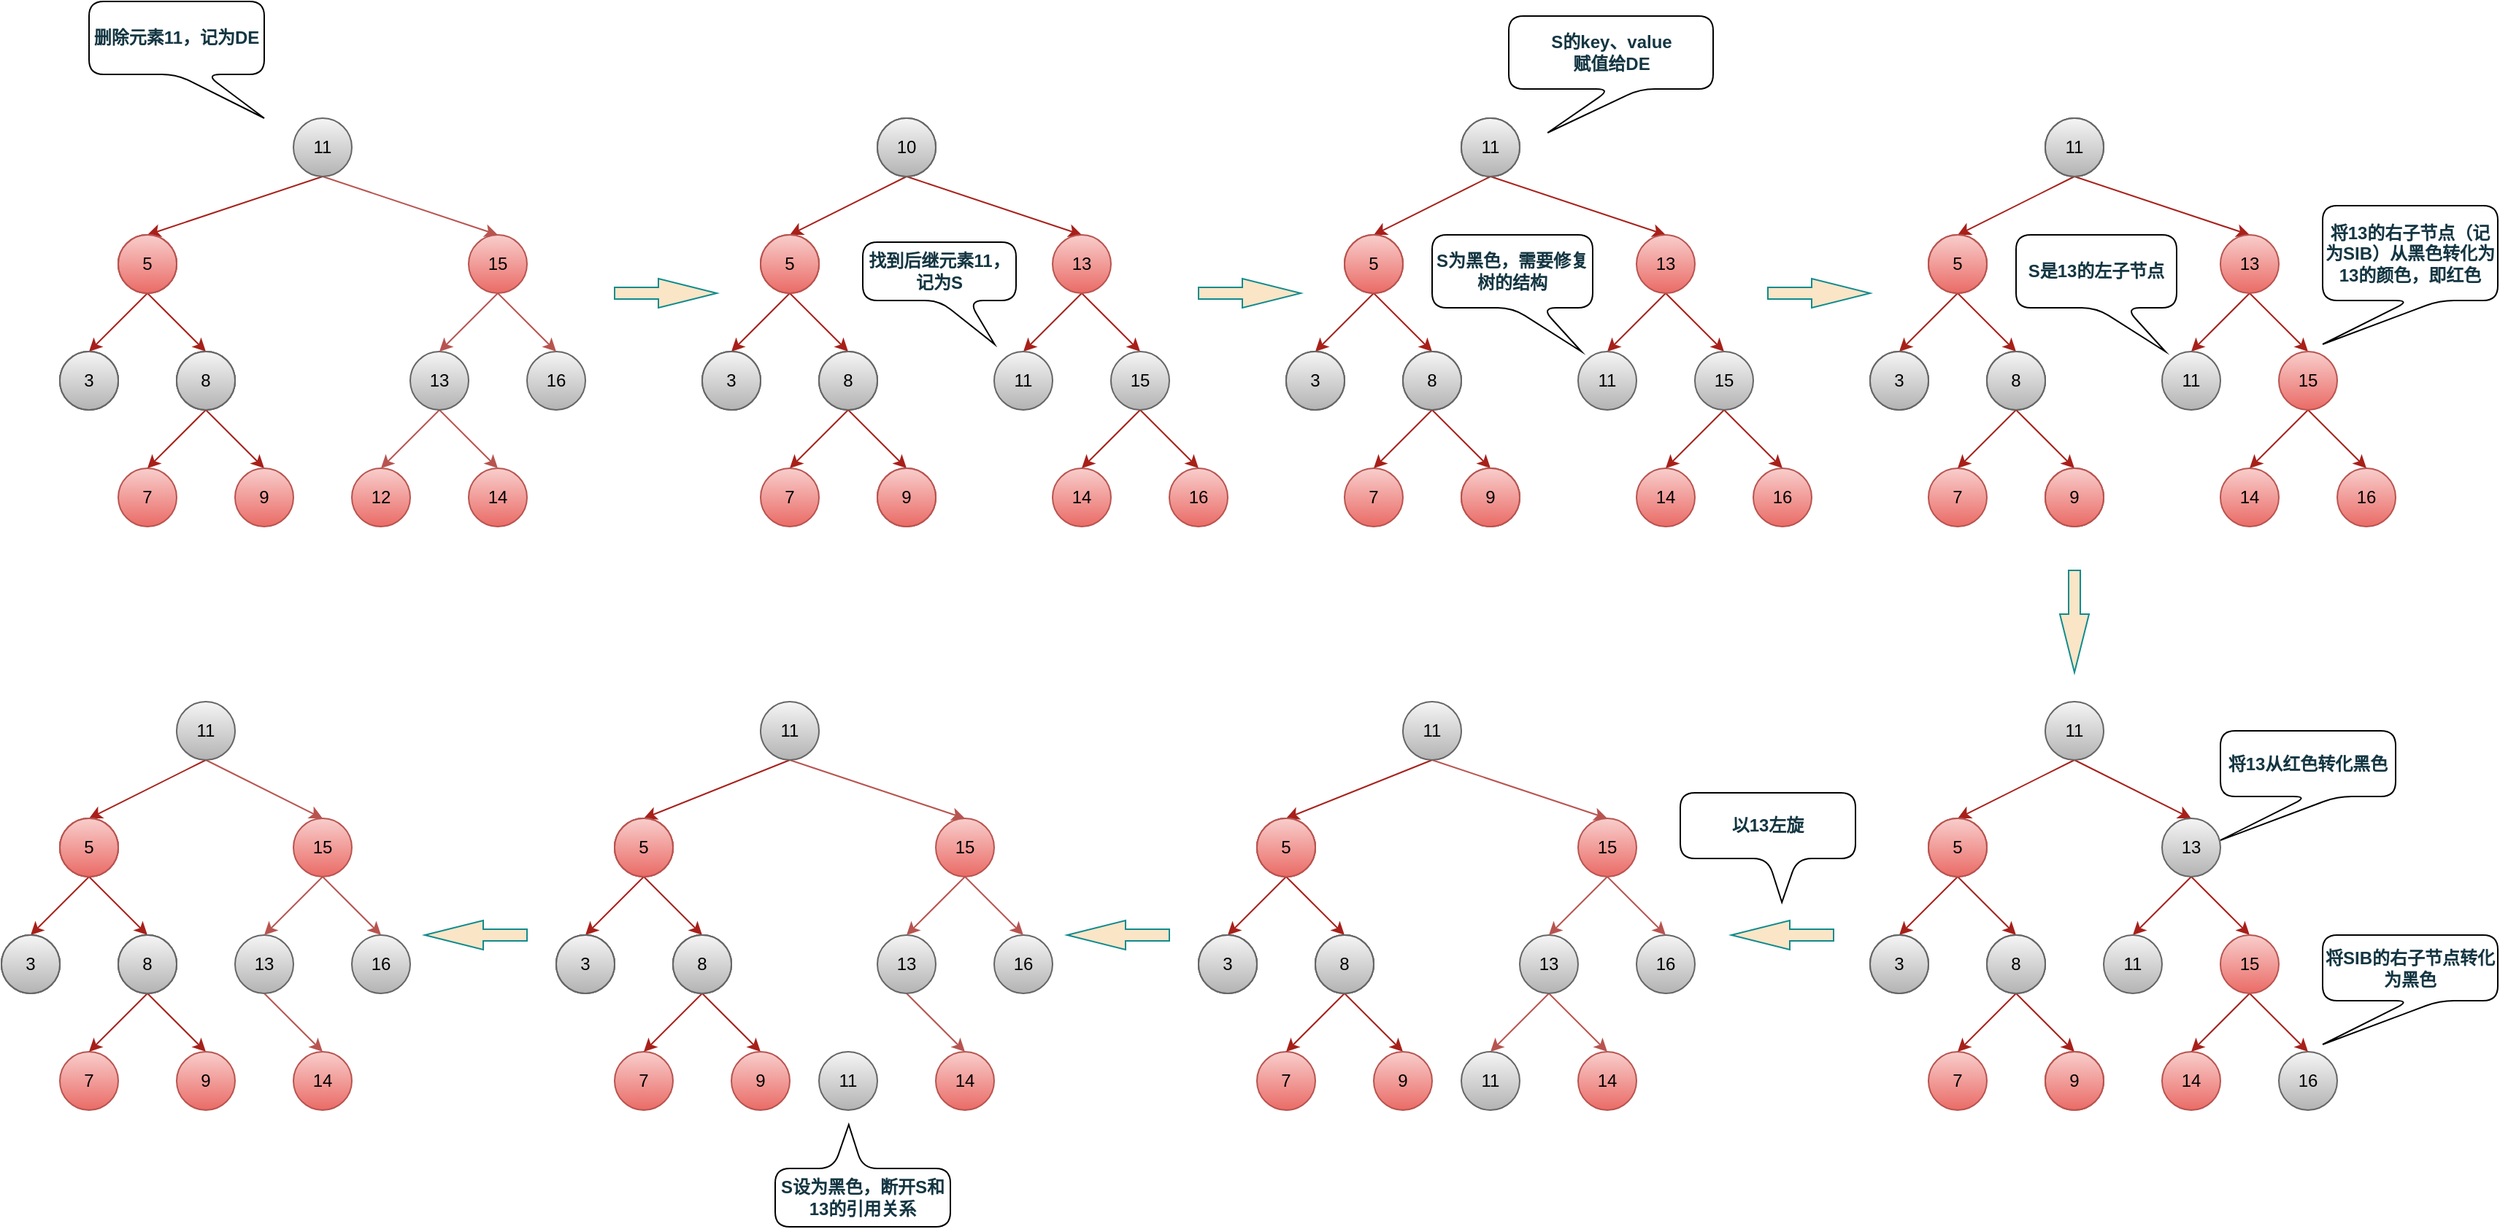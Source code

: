 <mxfile version="14.9.1" type="github">
  <diagram id="7fh01Je4JOeylW95c4aD" name="第 1 页">
    <mxGraphModel dx="608" dy="-647" grid="1" gridSize="10" guides="1" tooltips="1" connect="1" arrows="1" fold="1" page="0" pageScale="1" pageWidth="827" pageHeight="1169" math="0" shadow="0">
      <root>
        <mxCell id="0" />
        <mxCell id="1" parent="0" />
        <mxCell id="NoHZ_IP1no9aS0AMYuWi-32" value="&lt;font color=&quot;#143642&quot;&gt;&lt;b&gt;删除元素11，记为DE&lt;/b&gt;&lt;/font&gt;" style="shape=callout;whiteSpace=wrap;html=1;perimeter=calloutPerimeter;rounded=1;position2=1;" vertex="1" parent="1">
          <mxGeometry x="780" y="1400" width="120" height="80" as="geometry" />
        </mxCell>
        <mxCell id="NoHZ_IP1no9aS0AMYuWi-33" value="" style="html=1;shadow=0;dashed=0;align=center;verticalAlign=middle;shape=mxgraph.arrows2.arrow;dy=0.6;dx=40;notch=0;rounded=1;glass=0;sketch=0;fontColor=#143642;strokeColor=#0F8B8D;fillColor=#FAE5C7;" vertex="1" parent="1">
          <mxGeometry x="1140" y="1590" width="70" height="20" as="geometry" />
        </mxCell>
        <mxCell id="NoHZ_IP1no9aS0AMYuWi-34" style="edgeStyle=none;rounded=1;sketch=0;orthogonalLoop=1;jettySize=auto;html=1;exitX=0.5;exitY=1;exitDx=0;exitDy=0;entryX=0.5;entryY=0;entryDx=0;entryDy=0;fontColor=#143642;strokeColor=#A8201A;fillColor=#FAE5C7;" edge="1" parent="1" source="NoHZ_IP1no9aS0AMYuWi-35" target="NoHZ_IP1no9aS0AMYuWi-47">
          <mxGeometry relative="1" as="geometry" />
        </mxCell>
        <mxCell id="NoHZ_IP1no9aS0AMYuWi-35" value="10" style="ellipse;whiteSpace=wrap;html=1;aspect=fixed;fillColor=#f5f5f5;strokeColor=#666666;gradientColor=#b3b3b3;" vertex="1" parent="1">
          <mxGeometry x="1320" y="1480" width="40" height="40" as="geometry" />
        </mxCell>
        <mxCell id="NoHZ_IP1no9aS0AMYuWi-36" value="7" style="ellipse;whiteSpace=wrap;html=1;aspect=fixed;fillColor=#f8cecc;strokeColor=#b85450;gradientColor=#ea6b66;" vertex="1" parent="1">
          <mxGeometry x="1240" y="1720" width="40" height="40" as="geometry" />
        </mxCell>
        <mxCell id="NoHZ_IP1no9aS0AMYuWi-37" value="3" style="ellipse;whiteSpace=wrap;html=1;aspect=fixed;fillColor=#f5f5f5;strokeColor=#666666;gradientColor=#b3b3b3;" vertex="1" parent="1">
          <mxGeometry x="1200" y="1640" width="40" height="40" as="geometry" />
        </mxCell>
        <mxCell id="NoHZ_IP1no9aS0AMYuWi-38" value="9" style="ellipse;whiteSpace=wrap;html=1;aspect=fixed;fillColor=#f8cecc;strokeColor=#b85450;gradientColor=#ea6b66;" vertex="1" parent="1">
          <mxGeometry x="1320" y="1720" width="40" height="40" as="geometry" />
        </mxCell>
        <mxCell id="NoHZ_IP1no9aS0AMYuWi-39" value="8" style="ellipse;whiteSpace=wrap;html=1;aspect=fixed;fillColor=#f5f5f5;strokeColor=#666666;gradientColor=#b3b3b3;" vertex="1" parent="1">
          <mxGeometry x="1280" y="1640" width="40" height="40" as="geometry" />
        </mxCell>
        <mxCell id="NoHZ_IP1no9aS0AMYuWi-40" style="edgeStyle=none;rounded=1;sketch=0;orthogonalLoop=1;jettySize=auto;html=1;exitX=0.5;exitY=1;exitDx=0;exitDy=0;entryX=0.5;entryY=0;entryDx=0;entryDy=0;fontColor=#143642;strokeColor=#A8201A;fillColor=#FAE5C7;" edge="1" parent="1" source="NoHZ_IP1no9aS0AMYuWi-42" target="NoHZ_IP1no9aS0AMYuWi-37">
          <mxGeometry x="1160" y="1480" as="geometry" />
        </mxCell>
        <mxCell id="NoHZ_IP1no9aS0AMYuWi-41" style="edgeStyle=none;rounded=1;sketch=0;orthogonalLoop=1;jettySize=auto;html=1;exitX=0.5;exitY=1;exitDx=0;exitDy=0;entryX=0.5;entryY=0;entryDx=0;entryDy=0;fontColor=#143642;strokeColor=#A8201A;fillColor=#FAE5C7;" edge="1" parent="1" source="NoHZ_IP1no9aS0AMYuWi-42" target="NoHZ_IP1no9aS0AMYuWi-39">
          <mxGeometry x="1160" y="1480" as="geometry" />
        </mxCell>
        <mxCell id="NoHZ_IP1no9aS0AMYuWi-42" value="5" style="ellipse;whiteSpace=wrap;html=1;aspect=fixed;fillColor=#f8cecc;strokeColor=#b85450;gradientColor=#ea6b66;" vertex="1" parent="1">
          <mxGeometry x="1240" y="1560" width="40" height="40" as="geometry" />
        </mxCell>
        <mxCell id="NoHZ_IP1no9aS0AMYuWi-43" style="rounded=1;sketch=0;orthogonalLoop=1;jettySize=auto;html=1;exitX=0.5;exitY=1;exitDx=0;exitDy=0;entryX=0.5;entryY=0;entryDx=0;entryDy=0;fontColor=#143642;strokeColor=#A8201A;fillColor=#FAE5C7;" edge="1" parent="1" source="NoHZ_IP1no9aS0AMYuWi-35" target="NoHZ_IP1no9aS0AMYuWi-42">
          <mxGeometry x="1160" y="1480" as="geometry" />
        </mxCell>
        <mxCell id="NoHZ_IP1no9aS0AMYuWi-44" value="16" style="ellipse;whiteSpace=wrap;html=1;aspect=fixed;fillColor=#f8cecc;strokeColor=#b85450;gradientColor=#ea6b66;" vertex="1" parent="1">
          <mxGeometry x="1520" y="1720" width="40" height="40" as="geometry" />
        </mxCell>
        <mxCell id="NoHZ_IP1no9aS0AMYuWi-45" style="edgeStyle=none;rounded=1;sketch=0;orthogonalLoop=1;jettySize=auto;html=1;exitX=0.5;exitY=1;exitDx=0;exitDy=0;entryX=0.5;entryY=0;entryDx=0;entryDy=0;fontColor=#143642;strokeColor=#A8201A;fillColor=#FAE5C7;" edge="1" parent="1" source="NoHZ_IP1no9aS0AMYuWi-47" target="NoHZ_IP1no9aS0AMYuWi-48">
          <mxGeometry relative="1" as="geometry" />
        </mxCell>
        <mxCell id="NoHZ_IP1no9aS0AMYuWi-46" style="edgeStyle=none;rounded=1;sketch=0;orthogonalLoop=1;jettySize=auto;html=1;exitX=0.5;exitY=1;exitDx=0;exitDy=0;entryX=0.5;entryY=0;entryDx=0;entryDy=0;fontColor=#143642;strokeColor=#A8201A;fillColor=#FAE5C7;" edge="1" parent="1" source="NoHZ_IP1no9aS0AMYuWi-47" target="NoHZ_IP1no9aS0AMYuWi-64">
          <mxGeometry relative="1" as="geometry" />
        </mxCell>
        <mxCell id="NoHZ_IP1no9aS0AMYuWi-47" value="13" style="ellipse;whiteSpace=wrap;html=1;aspect=fixed;gradientColor=#ea6b66;fillColor=#f8cecc;strokeColor=#b85450;" vertex="1" parent="1">
          <mxGeometry x="1440" y="1560" width="40" height="40" as="geometry" />
        </mxCell>
        <mxCell id="NoHZ_IP1no9aS0AMYuWi-48" value="11" style="ellipse;whiteSpace=wrap;html=1;aspect=fixed;fillColor=#f5f5f5;strokeColor=#666666;gradientColor=#b3b3b3;" vertex="1" parent="1">
          <mxGeometry x="1400" y="1640" width="40" height="40" as="geometry" />
        </mxCell>
        <mxCell id="NoHZ_IP1no9aS0AMYuWi-49" value="10" style="ellipse;whiteSpace=wrap;html=1;aspect=fixed;fillColor=#f5f5f5;strokeColor=#666666;gradientColor=#b3b3b3;" vertex="1" parent="1">
          <mxGeometry x="1320" y="1480" width="40" height="40" as="geometry" />
        </mxCell>
        <mxCell id="NoHZ_IP1no9aS0AMYuWi-50" value="5" style="ellipse;whiteSpace=wrap;html=1;aspect=fixed;fillColor=#f8cecc;strokeColor=#b85450;gradientColor=#ea6b66;" vertex="1" parent="1">
          <mxGeometry x="1240" y="1560" width="40" height="40" as="geometry" />
        </mxCell>
        <mxCell id="NoHZ_IP1no9aS0AMYuWi-51" value="3" style="ellipse;whiteSpace=wrap;html=1;aspect=fixed;fillColor=#f5f5f5;strokeColor=#666666;gradientColor=#b3b3b3;" vertex="1" parent="1">
          <mxGeometry x="1200" y="1640" width="40" height="40" as="geometry" />
        </mxCell>
        <mxCell id="NoHZ_IP1no9aS0AMYuWi-52" value="8" style="ellipse;whiteSpace=wrap;html=1;aspect=fixed;fillColor=#f5f5f5;strokeColor=#666666;gradientColor=#b3b3b3;" vertex="1" parent="1">
          <mxGeometry x="1280" y="1640" width="40" height="40" as="geometry" />
        </mxCell>
        <mxCell id="NoHZ_IP1no9aS0AMYuWi-53" value="9" style="ellipse;whiteSpace=wrap;html=1;aspect=fixed;fillColor=#f8cecc;strokeColor=#b85450;gradientColor=#ea6b66;" vertex="1" parent="1">
          <mxGeometry x="1320" y="1720" width="40" height="40" as="geometry" />
        </mxCell>
        <mxCell id="NoHZ_IP1no9aS0AMYuWi-54" value="10" style="ellipse;whiteSpace=wrap;html=1;aspect=fixed;fillColor=#f5f5f5;strokeColor=#666666;gradientColor=#b3b3b3;" vertex="1" parent="1">
          <mxGeometry x="1320" y="1480" width="40" height="40" as="geometry" />
        </mxCell>
        <mxCell id="NoHZ_IP1no9aS0AMYuWi-55" value="5" style="ellipse;whiteSpace=wrap;html=1;aspect=fixed;fillColor=#f8cecc;strokeColor=#b85450;gradientColor=#ea6b66;" vertex="1" parent="1">
          <mxGeometry x="1240" y="1560" width="40" height="40" as="geometry" />
        </mxCell>
        <mxCell id="NoHZ_IP1no9aS0AMYuWi-56" value="3" style="ellipse;whiteSpace=wrap;html=1;aspect=fixed;fillColor=#f5f5f5;strokeColor=#666666;gradientColor=#b3b3b3;" vertex="1" parent="1">
          <mxGeometry x="1200" y="1640" width="40" height="40" as="geometry" />
        </mxCell>
        <mxCell id="NoHZ_IP1no9aS0AMYuWi-57" style="edgeStyle=none;rounded=0;orthogonalLoop=1;jettySize=auto;html=1;exitX=0.5;exitY=1;exitDx=0;exitDy=0;entryX=0.5;entryY=0;entryDx=0;entryDy=0;strokeColor=#A8201A;" edge="1" parent="1" source="NoHZ_IP1no9aS0AMYuWi-59" target="NoHZ_IP1no9aS0AMYuWi-36">
          <mxGeometry relative="1" as="geometry" />
        </mxCell>
        <mxCell id="NoHZ_IP1no9aS0AMYuWi-58" style="edgeStyle=none;rounded=0;orthogonalLoop=1;jettySize=auto;html=1;exitX=0.5;exitY=1;exitDx=0;exitDy=0;entryX=0.5;entryY=0;entryDx=0;entryDy=0;strokeColor=#A8201A;" edge="1" parent="1" source="NoHZ_IP1no9aS0AMYuWi-59" target="NoHZ_IP1no9aS0AMYuWi-60">
          <mxGeometry relative="1" as="geometry" />
        </mxCell>
        <mxCell id="NoHZ_IP1no9aS0AMYuWi-59" value="8" style="ellipse;whiteSpace=wrap;html=1;aspect=fixed;fillColor=#f5f5f5;strokeColor=#666666;gradientColor=#b3b3b3;" vertex="1" parent="1">
          <mxGeometry x="1280" y="1640" width="40" height="40" as="geometry" />
        </mxCell>
        <mxCell id="NoHZ_IP1no9aS0AMYuWi-60" value="9" style="ellipse;whiteSpace=wrap;html=1;aspect=fixed;fillColor=#f8cecc;strokeColor=#b85450;gradientColor=#ea6b66;" vertex="1" parent="1">
          <mxGeometry x="1320" y="1720" width="40" height="40" as="geometry" />
        </mxCell>
        <mxCell id="NoHZ_IP1no9aS0AMYuWi-61" value="14" style="ellipse;whiteSpace=wrap;html=1;aspect=fixed;fillColor=#f8cecc;strokeColor=#b85450;gradientColor=#ea6b66;" vertex="1" parent="1">
          <mxGeometry x="1440" y="1720" width="40" height="40" as="geometry" />
        </mxCell>
        <mxCell id="NoHZ_IP1no9aS0AMYuWi-62" style="edgeStyle=none;rounded=1;sketch=0;orthogonalLoop=1;jettySize=auto;html=1;exitX=0.5;exitY=1;exitDx=0;exitDy=0;entryX=0.5;entryY=0;entryDx=0;entryDy=0;fontColor=#143642;strokeColor=#A8201A;fillColor=#FAE5C7;" edge="1" parent="1" source="NoHZ_IP1no9aS0AMYuWi-64" target="NoHZ_IP1no9aS0AMYuWi-61">
          <mxGeometry relative="1" as="geometry" />
        </mxCell>
        <mxCell id="NoHZ_IP1no9aS0AMYuWi-63" style="edgeStyle=none;rounded=1;sketch=0;orthogonalLoop=1;jettySize=auto;html=1;exitX=0.5;exitY=1;exitDx=0;exitDy=0;entryX=0.5;entryY=0;entryDx=0;entryDy=0;fontColor=#143642;strokeColor=#A8201A;fillColor=#FAE5C7;" edge="1" parent="1" source="NoHZ_IP1no9aS0AMYuWi-64" target="NoHZ_IP1no9aS0AMYuWi-44">
          <mxGeometry relative="1" as="geometry" />
        </mxCell>
        <mxCell id="NoHZ_IP1no9aS0AMYuWi-64" value="15" style="ellipse;whiteSpace=wrap;html=1;aspect=fixed;fillColor=#f5f5f5;strokeColor=#666666;gradientColor=#b3b3b3;" vertex="1" parent="1">
          <mxGeometry x="1480" y="1640" width="40" height="40" as="geometry" />
        </mxCell>
        <mxCell id="NoHZ_IP1no9aS0AMYuWi-65" value="" style="html=1;shadow=0;dashed=0;align=center;verticalAlign=middle;shape=mxgraph.arrows2.arrow;dy=0.6;dx=40;notch=0;rounded=1;glass=0;sketch=0;fontColor=#143642;strokeColor=#0F8B8D;fillColor=#FAE5C7;" vertex="1" parent="1">
          <mxGeometry x="1540" y="1590" width="70" height="20" as="geometry" />
        </mxCell>
        <mxCell id="NoHZ_IP1no9aS0AMYuWi-66" value="&lt;font color=&quot;#143642&quot;&gt;&lt;b&gt;找到后继元素11，记为S&lt;/b&gt;&lt;/font&gt;" style="shape=callout;whiteSpace=wrap;html=1;perimeter=calloutPerimeter;rounded=1;position2=0.86;" vertex="1" parent="1">
          <mxGeometry x="1310" y="1565" width="105" height="70" as="geometry" />
        </mxCell>
        <mxCell id="NoHZ_IP1no9aS0AMYuWi-67" style="edgeStyle=none;rounded=1;sketch=0;orthogonalLoop=1;jettySize=auto;html=1;exitX=0.5;exitY=1;exitDx=0;exitDy=0;entryX=0.5;entryY=0;entryDx=0;entryDy=0;fontColor=#143642;strokeColor=#A8201A;fillColor=#FAE5C7;" edge="1" parent="1" source="NoHZ_IP1no9aS0AMYuWi-68" target="NoHZ_IP1no9aS0AMYuWi-80">
          <mxGeometry relative="1" as="geometry" />
        </mxCell>
        <mxCell id="NoHZ_IP1no9aS0AMYuWi-68" value="10" style="ellipse;whiteSpace=wrap;html=1;aspect=fixed;fillColor=#f5f5f5;strokeColor=#666666;gradientColor=#b3b3b3;" vertex="1" parent="1">
          <mxGeometry x="1720" y="1480" width="40" height="40" as="geometry" />
        </mxCell>
        <mxCell id="NoHZ_IP1no9aS0AMYuWi-69" value="7" style="ellipse;whiteSpace=wrap;html=1;aspect=fixed;fillColor=#f8cecc;strokeColor=#b85450;gradientColor=#ea6b66;" vertex="1" parent="1">
          <mxGeometry x="1640" y="1720" width="40" height="40" as="geometry" />
        </mxCell>
        <mxCell id="NoHZ_IP1no9aS0AMYuWi-70" value="3" style="ellipse;whiteSpace=wrap;html=1;aspect=fixed;fillColor=#f5f5f5;strokeColor=#666666;gradientColor=#b3b3b3;" vertex="1" parent="1">
          <mxGeometry x="1600" y="1640" width="40" height="40" as="geometry" />
        </mxCell>
        <mxCell id="NoHZ_IP1no9aS0AMYuWi-71" value="9" style="ellipse;whiteSpace=wrap;html=1;aspect=fixed;fillColor=#f8cecc;strokeColor=#b85450;gradientColor=#ea6b66;" vertex="1" parent="1">
          <mxGeometry x="1720" y="1720" width="40" height="40" as="geometry" />
        </mxCell>
        <mxCell id="NoHZ_IP1no9aS0AMYuWi-72" value="8" style="ellipse;whiteSpace=wrap;html=1;aspect=fixed;fillColor=#f5f5f5;strokeColor=#666666;gradientColor=#b3b3b3;" vertex="1" parent="1">
          <mxGeometry x="1680" y="1640" width="40" height="40" as="geometry" />
        </mxCell>
        <mxCell id="NoHZ_IP1no9aS0AMYuWi-73" style="edgeStyle=none;rounded=1;sketch=0;orthogonalLoop=1;jettySize=auto;html=1;exitX=0.5;exitY=1;exitDx=0;exitDy=0;entryX=0.5;entryY=0;entryDx=0;entryDy=0;fontColor=#143642;strokeColor=#A8201A;fillColor=#FAE5C7;" edge="1" parent="1" source="NoHZ_IP1no9aS0AMYuWi-75" target="NoHZ_IP1no9aS0AMYuWi-70">
          <mxGeometry x="1560" y="1480" as="geometry" />
        </mxCell>
        <mxCell id="NoHZ_IP1no9aS0AMYuWi-74" style="edgeStyle=none;rounded=1;sketch=0;orthogonalLoop=1;jettySize=auto;html=1;exitX=0.5;exitY=1;exitDx=0;exitDy=0;entryX=0.5;entryY=0;entryDx=0;entryDy=0;fontColor=#143642;strokeColor=#A8201A;fillColor=#FAE5C7;" edge="1" parent="1" source="NoHZ_IP1no9aS0AMYuWi-75" target="NoHZ_IP1no9aS0AMYuWi-72">
          <mxGeometry x="1560" y="1480" as="geometry" />
        </mxCell>
        <mxCell id="NoHZ_IP1no9aS0AMYuWi-75" value="5" style="ellipse;whiteSpace=wrap;html=1;aspect=fixed;fillColor=#f8cecc;strokeColor=#b85450;gradientColor=#ea6b66;" vertex="1" parent="1">
          <mxGeometry x="1640" y="1560" width="40" height="40" as="geometry" />
        </mxCell>
        <mxCell id="NoHZ_IP1no9aS0AMYuWi-76" style="rounded=1;sketch=0;orthogonalLoop=1;jettySize=auto;html=1;exitX=0.5;exitY=1;exitDx=0;exitDy=0;entryX=0.5;entryY=0;entryDx=0;entryDy=0;fontColor=#143642;strokeColor=#A8201A;fillColor=#FAE5C7;" edge="1" parent="1" source="NoHZ_IP1no9aS0AMYuWi-68" target="NoHZ_IP1no9aS0AMYuWi-75">
          <mxGeometry x="1560" y="1480" as="geometry" />
        </mxCell>
        <mxCell id="NoHZ_IP1no9aS0AMYuWi-77" value="16" style="ellipse;whiteSpace=wrap;html=1;aspect=fixed;fillColor=#f8cecc;strokeColor=#b85450;gradientColor=#ea6b66;" vertex="1" parent="1">
          <mxGeometry x="1920" y="1720" width="40" height="40" as="geometry" />
        </mxCell>
        <mxCell id="NoHZ_IP1no9aS0AMYuWi-78" style="edgeStyle=none;rounded=1;sketch=0;orthogonalLoop=1;jettySize=auto;html=1;exitX=0.5;exitY=1;exitDx=0;exitDy=0;entryX=0.5;entryY=0;entryDx=0;entryDy=0;fontColor=#143642;strokeColor=#A8201A;fillColor=#FAE5C7;" edge="1" parent="1" source="NoHZ_IP1no9aS0AMYuWi-80" target="NoHZ_IP1no9aS0AMYuWi-81">
          <mxGeometry relative="1" as="geometry" />
        </mxCell>
        <mxCell id="NoHZ_IP1no9aS0AMYuWi-79" style="edgeStyle=none;rounded=1;sketch=0;orthogonalLoop=1;jettySize=auto;html=1;exitX=0.5;exitY=1;exitDx=0;exitDy=0;entryX=0.5;entryY=0;entryDx=0;entryDy=0;fontColor=#143642;strokeColor=#A8201A;fillColor=#FAE5C7;" edge="1" parent="1" source="NoHZ_IP1no9aS0AMYuWi-80" target="NoHZ_IP1no9aS0AMYuWi-97">
          <mxGeometry relative="1" as="geometry" />
        </mxCell>
        <mxCell id="NoHZ_IP1no9aS0AMYuWi-80" value="13" style="ellipse;whiteSpace=wrap;html=1;aspect=fixed;gradientColor=#ea6b66;fillColor=#f8cecc;strokeColor=#b85450;" vertex="1" parent="1">
          <mxGeometry x="1840" y="1560" width="40" height="40" as="geometry" />
        </mxCell>
        <mxCell id="NoHZ_IP1no9aS0AMYuWi-81" value="11" style="ellipse;whiteSpace=wrap;html=1;aspect=fixed;fillColor=#f5f5f5;strokeColor=#666666;gradientColor=#b3b3b3;" vertex="1" parent="1">
          <mxGeometry x="1800" y="1640" width="40" height="40" as="geometry" />
        </mxCell>
        <mxCell id="NoHZ_IP1no9aS0AMYuWi-82" value="10" style="ellipse;whiteSpace=wrap;html=1;aspect=fixed;fillColor=#f5f5f5;strokeColor=#666666;gradientColor=#b3b3b3;" vertex="1" parent="1">
          <mxGeometry x="1720" y="1480" width="40" height="40" as="geometry" />
        </mxCell>
        <mxCell id="NoHZ_IP1no9aS0AMYuWi-83" value="5" style="ellipse;whiteSpace=wrap;html=1;aspect=fixed;fillColor=#f8cecc;strokeColor=#b85450;gradientColor=#ea6b66;" vertex="1" parent="1">
          <mxGeometry x="1640" y="1560" width="40" height="40" as="geometry" />
        </mxCell>
        <mxCell id="NoHZ_IP1no9aS0AMYuWi-84" value="3" style="ellipse;whiteSpace=wrap;html=1;aspect=fixed;fillColor=#f5f5f5;strokeColor=#666666;gradientColor=#b3b3b3;" vertex="1" parent="1">
          <mxGeometry x="1600" y="1640" width="40" height="40" as="geometry" />
        </mxCell>
        <mxCell id="NoHZ_IP1no9aS0AMYuWi-85" value="8" style="ellipse;whiteSpace=wrap;html=1;aspect=fixed;fillColor=#f5f5f5;strokeColor=#666666;gradientColor=#b3b3b3;" vertex="1" parent="1">
          <mxGeometry x="1680" y="1640" width="40" height="40" as="geometry" />
        </mxCell>
        <mxCell id="NoHZ_IP1no9aS0AMYuWi-86" value="9" style="ellipse;whiteSpace=wrap;html=1;aspect=fixed;fillColor=#f8cecc;strokeColor=#b85450;gradientColor=#ea6b66;" vertex="1" parent="1">
          <mxGeometry x="1720" y="1720" width="40" height="40" as="geometry" />
        </mxCell>
        <mxCell id="NoHZ_IP1no9aS0AMYuWi-87" value="11" style="ellipse;whiteSpace=wrap;html=1;aspect=fixed;fillColor=#f5f5f5;strokeColor=#666666;gradientColor=#b3b3b3;" vertex="1" parent="1">
          <mxGeometry x="1720" y="1480" width="40" height="40" as="geometry" />
        </mxCell>
        <mxCell id="NoHZ_IP1no9aS0AMYuWi-88" value="5" style="ellipse;whiteSpace=wrap;html=1;aspect=fixed;fillColor=#f8cecc;strokeColor=#b85450;gradientColor=#ea6b66;" vertex="1" parent="1">
          <mxGeometry x="1640" y="1560" width="40" height="40" as="geometry" />
        </mxCell>
        <mxCell id="NoHZ_IP1no9aS0AMYuWi-89" value="3" style="ellipse;whiteSpace=wrap;html=1;aspect=fixed;fillColor=#f5f5f5;strokeColor=#666666;gradientColor=#b3b3b3;" vertex="1" parent="1">
          <mxGeometry x="1600" y="1640" width="40" height="40" as="geometry" />
        </mxCell>
        <mxCell id="NoHZ_IP1no9aS0AMYuWi-90" style="edgeStyle=none;rounded=0;orthogonalLoop=1;jettySize=auto;html=1;exitX=0.5;exitY=1;exitDx=0;exitDy=0;entryX=0.5;entryY=0;entryDx=0;entryDy=0;strokeColor=#A8201A;" edge="1" parent="1" source="NoHZ_IP1no9aS0AMYuWi-92" target="NoHZ_IP1no9aS0AMYuWi-69">
          <mxGeometry relative="1" as="geometry" />
        </mxCell>
        <mxCell id="NoHZ_IP1no9aS0AMYuWi-91" style="edgeStyle=none;rounded=0;orthogonalLoop=1;jettySize=auto;html=1;exitX=0.5;exitY=1;exitDx=0;exitDy=0;entryX=0.5;entryY=0;entryDx=0;entryDy=0;strokeColor=#A8201A;" edge="1" parent="1" source="NoHZ_IP1no9aS0AMYuWi-92" target="NoHZ_IP1no9aS0AMYuWi-93">
          <mxGeometry relative="1" as="geometry" />
        </mxCell>
        <mxCell id="NoHZ_IP1no9aS0AMYuWi-92" value="8" style="ellipse;whiteSpace=wrap;html=1;aspect=fixed;fillColor=#f5f5f5;strokeColor=#666666;gradientColor=#b3b3b3;" vertex="1" parent="1">
          <mxGeometry x="1680" y="1640" width="40" height="40" as="geometry" />
        </mxCell>
        <mxCell id="NoHZ_IP1no9aS0AMYuWi-93" value="9" style="ellipse;whiteSpace=wrap;html=1;aspect=fixed;fillColor=#f8cecc;strokeColor=#b85450;gradientColor=#ea6b66;" vertex="1" parent="1">
          <mxGeometry x="1720" y="1720" width="40" height="40" as="geometry" />
        </mxCell>
        <mxCell id="NoHZ_IP1no9aS0AMYuWi-94" value="14" style="ellipse;whiteSpace=wrap;html=1;aspect=fixed;fillColor=#f8cecc;strokeColor=#b85450;gradientColor=#ea6b66;" vertex="1" parent="1">
          <mxGeometry x="1840" y="1720" width="40" height="40" as="geometry" />
        </mxCell>
        <mxCell id="NoHZ_IP1no9aS0AMYuWi-95" style="edgeStyle=none;rounded=1;sketch=0;orthogonalLoop=1;jettySize=auto;html=1;exitX=0.5;exitY=1;exitDx=0;exitDy=0;entryX=0.5;entryY=0;entryDx=0;entryDy=0;fontColor=#143642;strokeColor=#A8201A;fillColor=#FAE5C7;" edge="1" parent="1" source="NoHZ_IP1no9aS0AMYuWi-97" target="NoHZ_IP1no9aS0AMYuWi-94">
          <mxGeometry relative="1" as="geometry" />
        </mxCell>
        <mxCell id="NoHZ_IP1no9aS0AMYuWi-96" style="edgeStyle=none;rounded=1;sketch=0;orthogonalLoop=1;jettySize=auto;html=1;exitX=0.5;exitY=1;exitDx=0;exitDy=0;entryX=0.5;entryY=0;entryDx=0;entryDy=0;fontColor=#143642;strokeColor=#A8201A;fillColor=#FAE5C7;" edge="1" parent="1" source="NoHZ_IP1no9aS0AMYuWi-97" target="NoHZ_IP1no9aS0AMYuWi-77">
          <mxGeometry relative="1" as="geometry" />
        </mxCell>
        <mxCell id="NoHZ_IP1no9aS0AMYuWi-97" value="15" style="ellipse;whiteSpace=wrap;html=1;aspect=fixed;fillColor=#f5f5f5;strokeColor=#666666;gradientColor=#b3b3b3;" vertex="1" parent="1">
          <mxGeometry x="1880" y="1640" width="40" height="40" as="geometry" />
        </mxCell>
        <mxCell id="NoHZ_IP1no9aS0AMYuWi-98" value="&lt;font color=&quot;#143642&quot;&gt;&lt;b&gt;S的key、value&lt;br&gt;赋值给DE&lt;/b&gt;&lt;/font&gt;" style="shape=callout;whiteSpace=wrap;html=1;perimeter=calloutPerimeter;rounded=1;position2=0.19;" vertex="1" parent="1">
          <mxGeometry x="1752.5" y="1410" width="140" height="80" as="geometry" />
        </mxCell>
        <mxCell id="NoHZ_IP1no9aS0AMYuWi-99" value="&lt;font color=&quot;#143642&quot;&gt;&lt;b&gt;S为黑色，需要修复树的结构&lt;/b&gt;&lt;/font&gt;" style="shape=callout;whiteSpace=wrap;html=1;perimeter=calloutPerimeter;rounded=1;position2=0.93;" vertex="1" parent="1">
          <mxGeometry x="1700" y="1560" width="110" height="80" as="geometry" />
        </mxCell>
        <mxCell id="NoHZ_IP1no9aS0AMYuWi-100" style="edgeStyle=none;rounded=1;sketch=0;orthogonalLoop=1;jettySize=auto;html=1;exitX=0.5;exitY=1;exitDx=0;exitDy=0;entryX=0.5;entryY=0;entryDx=0;entryDy=0;fontColor=#143642;strokeColor=#A8201A;fillColor=#FAE5C7;" edge="1" parent="1" source="NoHZ_IP1no9aS0AMYuWi-101" target="NoHZ_IP1no9aS0AMYuWi-113">
          <mxGeometry relative="1" as="geometry" />
        </mxCell>
        <mxCell id="NoHZ_IP1no9aS0AMYuWi-101" value="10" style="ellipse;whiteSpace=wrap;html=1;aspect=fixed;fillColor=#f5f5f5;strokeColor=#666666;gradientColor=#b3b3b3;" vertex="1" parent="1">
          <mxGeometry x="2120" y="1480" width="40" height="40" as="geometry" />
        </mxCell>
        <mxCell id="NoHZ_IP1no9aS0AMYuWi-102" value="7" style="ellipse;whiteSpace=wrap;html=1;aspect=fixed;fillColor=#f8cecc;strokeColor=#b85450;gradientColor=#ea6b66;" vertex="1" parent="1">
          <mxGeometry x="2040" y="1720" width="40" height="40" as="geometry" />
        </mxCell>
        <mxCell id="NoHZ_IP1no9aS0AMYuWi-103" value="3" style="ellipse;whiteSpace=wrap;html=1;aspect=fixed;fillColor=#f5f5f5;strokeColor=#666666;gradientColor=#b3b3b3;" vertex="1" parent="1">
          <mxGeometry x="2000" y="1640" width="40" height="40" as="geometry" />
        </mxCell>
        <mxCell id="NoHZ_IP1no9aS0AMYuWi-104" value="9" style="ellipse;whiteSpace=wrap;html=1;aspect=fixed;fillColor=#f8cecc;strokeColor=#b85450;gradientColor=#ea6b66;" vertex="1" parent="1">
          <mxGeometry x="2120" y="1720" width="40" height="40" as="geometry" />
        </mxCell>
        <mxCell id="NoHZ_IP1no9aS0AMYuWi-105" value="8" style="ellipse;whiteSpace=wrap;html=1;aspect=fixed;fillColor=#f5f5f5;strokeColor=#666666;gradientColor=#b3b3b3;" vertex="1" parent="1">
          <mxGeometry x="2080" y="1640" width="40" height="40" as="geometry" />
        </mxCell>
        <mxCell id="NoHZ_IP1no9aS0AMYuWi-106" style="edgeStyle=none;rounded=1;sketch=0;orthogonalLoop=1;jettySize=auto;html=1;exitX=0.5;exitY=1;exitDx=0;exitDy=0;entryX=0.5;entryY=0;entryDx=0;entryDy=0;fontColor=#143642;strokeColor=#A8201A;fillColor=#FAE5C7;" edge="1" parent="1" source="NoHZ_IP1no9aS0AMYuWi-108" target="NoHZ_IP1no9aS0AMYuWi-103">
          <mxGeometry x="1960" y="1480" as="geometry" />
        </mxCell>
        <mxCell id="NoHZ_IP1no9aS0AMYuWi-107" style="edgeStyle=none;rounded=1;sketch=0;orthogonalLoop=1;jettySize=auto;html=1;exitX=0.5;exitY=1;exitDx=0;exitDy=0;entryX=0.5;entryY=0;entryDx=0;entryDy=0;fontColor=#143642;strokeColor=#A8201A;fillColor=#FAE5C7;" edge="1" parent="1" source="NoHZ_IP1no9aS0AMYuWi-108" target="NoHZ_IP1no9aS0AMYuWi-105">
          <mxGeometry x="1960" y="1480" as="geometry" />
        </mxCell>
        <mxCell id="NoHZ_IP1no9aS0AMYuWi-108" value="5" style="ellipse;whiteSpace=wrap;html=1;aspect=fixed;fillColor=#f8cecc;strokeColor=#b85450;gradientColor=#ea6b66;" vertex="1" parent="1">
          <mxGeometry x="2040" y="1560" width="40" height="40" as="geometry" />
        </mxCell>
        <mxCell id="NoHZ_IP1no9aS0AMYuWi-109" style="rounded=1;sketch=0;orthogonalLoop=1;jettySize=auto;html=1;exitX=0.5;exitY=1;exitDx=0;exitDy=0;entryX=0.5;entryY=0;entryDx=0;entryDy=0;fontColor=#143642;strokeColor=#A8201A;fillColor=#FAE5C7;" edge="1" parent="1" source="NoHZ_IP1no9aS0AMYuWi-101" target="NoHZ_IP1no9aS0AMYuWi-108">
          <mxGeometry x="1960" y="1480" as="geometry" />
        </mxCell>
        <mxCell id="NoHZ_IP1no9aS0AMYuWi-110" value="16" style="ellipse;whiteSpace=wrap;html=1;aspect=fixed;fillColor=#f8cecc;strokeColor=#b85450;gradientColor=#ea6b66;" vertex="1" parent="1">
          <mxGeometry x="2320" y="1720" width="40" height="40" as="geometry" />
        </mxCell>
        <mxCell id="NoHZ_IP1no9aS0AMYuWi-111" style="edgeStyle=none;rounded=1;sketch=0;orthogonalLoop=1;jettySize=auto;html=1;exitX=0.5;exitY=1;exitDx=0;exitDy=0;entryX=0.5;entryY=0;entryDx=0;entryDy=0;fontColor=#143642;strokeColor=#A8201A;fillColor=#FAE5C7;" edge="1" parent="1" source="NoHZ_IP1no9aS0AMYuWi-113" target="NoHZ_IP1no9aS0AMYuWi-114">
          <mxGeometry relative="1" as="geometry" />
        </mxCell>
        <mxCell id="NoHZ_IP1no9aS0AMYuWi-112" style="edgeStyle=none;rounded=1;sketch=0;orthogonalLoop=1;jettySize=auto;html=1;exitX=0.5;exitY=1;exitDx=0;exitDy=0;entryX=0.5;entryY=0;entryDx=0;entryDy=0;fontColor=#143642;strokeColor=#A8201A;fillColor=#FAE5C7;" edge="1" parent="1" source="NoHZ_IP1no9aS0AMYuWi-113" target="NoHZ_IP1no9aS0AMYuWi-130">
          <mxGeometry relative="1" as="geometry" />
        </mxCell>
        <mxCell id="NoHZ_IP1no9aS0AMYuWi-113" value="13" style="ellipse;whiteSpace=wrap;html=1;aspect=fixed;gradientColor=#ea6b66;fillColor=#f8cecc;strokeColor=#b85450;" vertex="1" parent="1">
          <mxGeometry x="2240" y="1560" width="40" height="40" as="geometry" />
        </mxCell>
        <mxCell id="NoHZ_IP1no9aS0AMYuWi-114" value="11" style="ellipse;whiteSpace=wrap;html=1;aspect=fixed;fillColor=#f5f5f5;strokeColor=#666666;gradientColor=#b3b3b3;" vertex="1" parent="1">
          <mxGeometry x="2200" y="1640" width="40" height="40" as="geometry" />
        </mxCell>
        <mxCell id="NoHZ_IP1no9aS0AMYuWi-115" value="10" style="ellipse;whiteSpace=wrap;html=1;aspect=fixed;fillColor=#f5f5f5;strokeColor=#666666;gradientColor=#b3b3b3;" vertex="1" parent="1">
          <mxGeometry x="2120" y="1480" width="40" height="40" as="geometry" />
        </mxCell>
        <mxCell id="NoHZ_IP1no9aS0AMYuWi-116" value="5" style="ellipse;whiteSpace=wrap;html=1;aspect=fixed;fillColor=#f8cecc;strokeColor=#b85450;gradientColor=#ea6b66;" vertex="1" parent="1">
          <mxGeometry x="2040" y="1560" width="40" height="40" as="geometry" />
        </mxCell>
        <mxCell id="NoHZ_IP1no9aS0AMYuWi-117" value="3" style="ellipse;whiteSpace=wrap;html=1;aspect=fixed;fillColor=#f5f5f5;strokeColor=#666666;gradientColor=#b3b3b3;" vertex="1" parent="1">
          <mxGeometry x="2000" y="1640" width="40" height="40" as="geometry" />
        </mxCell>
        <mxCell id="NoHZ_IP1no9aS0AMYuWi-118" value="8" style="ellipse;whiteSpace=wrap;html=1;aspect=fixed;fillColor=#f5f5f5;strokeColor=#666666;gradientColor=#b3b3b3;" vertex="1" parent="1">
          <mxGeometry x="2080" y="1640" width="40" height="40" as="geometry" />
        </mxCell>
        <mxCell id="NoHZ_IP1no9aS0AMYuWi-119" value="9" style="ellipse;whiteSpace=wrap;html=1;aspect=fixed;fillColor=#f8cecc;strokeColor=#b85450;gradientColor=#ea6b66;" vertex="1" parent="1">
          <mxGeometry x="2120" y="1720" width="40" height="40" as="geometry" />
        </mxCell>
        <mxCell id="NoHZ_IP1no9aS0AMYuWi-120" value="11" style="ellipse;whiteSpace=wrap;html=1;aspect=fixed;fillColor=#f5f5f5;strokeColor=#666666;gradientColor=#b3b3b3;" vertex="1" parent="1">
          <mxGeometry x="2120" y="1480" width="40" height="40" as="geometry" />
        </mxCell>
        <mxCell id="NoHZ_IP1no9aS0AMYuWi-121" value="5" style="ellipse;whiteSpace=wrap;html=1;aspect=fixed;fillColor=#f8cecc;strokeColor=#b85450;gradientColor=#ea6b66;" vertex="1" parent="1">
          <mxGeometry x="2040" y="1560" width="40" height="40" as="geometry" />
        </mxCell>
        <mxCell id="NoHZ_IP1no9aS0AMYuWi-122" value="3" style="ellipse;whiteSpace=wrap;html=1;aspect=fixed;fillColor=#f5f5f5;strokeColor=#666666;gradientColor=#b3b3b3;" vertex="1" parent="1">
          <mxGeometry x="2000" y="1640" width="40" height="40" as="geometry" />
        </mxCell>
        <mxCell id="NoHZ_IP1no9aS0AMYuWi-123" style="edgeStyle=none;rounded=0;orthogonalLoop=1;jettySize=auto;html=1;exitX=0.5;exitY=1;exitDx=0;exitDy=0;entryX=0.5;entryY=0;entryDx=0;entryDy=0;strokeColor=#A8201A;" edge="1" parent="1" source="NoHZ_IP1no9aS0AMYuWi-125" target="NoHZ_IP1no9aS0AMYuWi-102">
          <mxGeometry relative="1" as="geometry" />
        </mxCell>
        <mxCell id="NoHZ_IP1no9aS0AMYuWi-124" style="edgeStyle=none;rounded=0;orthogonalLoop=1;jettySize=auto;html=1;exitX=0.5;exitY=1;exitDx=0;exitDy=0;entryX=0.5;entryY=0;entryDx=0;entryDy=0;strokeColor=#A8201A;" edge="1" parent="1" source="NoHZ_IP1no9aS0AMYuWi-125" target="NoHZ_IP1no9aS0AMYuWi-126">
          <mxGeometry relative="1" as="geometry" />
        </mxCell>
        <mxCell id="NoHZ_IP1no9aS0AMYuWi-125" value="8" style="ellipse;whiteSpace=wrap;html=1;aspect=fixed;fillColor=#f5f5f5;strokeColor=#666666;gradientColor=#b3b3b3;" vertex="1" parent="1">
          <mxGeometry x="2080" y="1640" width="40" height="40" as="geometry" />
        </mxCell>
        <mxCell id="NoHZ_IP1no9aS0AMYuWi-126" value="9" style="ellipse;whiteSpace=wrap;html=1;aspect=fixed;fillColor=#f8cecc;strokeColor=#b85450;gradientColor=#ea6b66;" vertex="1" parent="1">
          <mxGeometry x="2120" y="1720" width="40" height="40" as="geometry" />
        </mxCell>
        <mxCell id="NoHZ_IP1no9aS0AMYuWi-127" value="14" style="ellipse;whiteSpace=wrap;html=1;aspect=fixed;fillColor=#f8cecc;strokeColor=#b85450;gradientColor=#ea6b66;" vertex="1" parent="1">
          <mxGeometry x="2240" y="1720" width="40" height="40" as="geometry" />
        </mxCell>
        <mxCell id="NoHZ_IP1no9aS0AMYuWi-128" style="edgeStyle=none;rounded=1;sketch=0;orthogonalLoop=1;jettySize=auto;html=1;exitX=0.5;exitY=1;exitDx=0;exitDy=0;entryX=0.5;entryY=0;entryDx=0;entryDy=0;fontColor=#143642;strokeColor=#A8201A;fillColor=#FAE5C7;" edge="1" parent="1" source="NoHZ_IP1no9aS0AMYuWi-130" target="NoHZ_IP1no9aS0AMYuWi-127">
          <mxGeometry relative="1" as="geometry" />
        </mxCell>
        <mxCell id="NoHZ_IP1no9aS0AMYuWi-129" style="edgeStyle=none;rounded=1;sketch=0;orthogonalLoop=1;jettySize=auto;html=1;exitX=0.5;exitY=1;exitDx=0;exitDy=0;entryX=0.5;entryY=0;entryDx=0;entryDy=0;fontColor=#143642;strokeColor=#A8201A;fillColor=#FAE5C7;" edge="1" parent="1" source="NoHZ_IP1no9aS0AMYuWi-130" target="NoHZ_IP1no9aS0AMYuWi-110">
          <mxGeometry relative="1" as="geometry" />
        </mxCell>
        <mxCell id="NoHZ_IP1no9aS0AMYuWi-130" value="15" style="ellipse;whiteSpace=wrap;html=1;aspect=fixed;fillColor=#f8cecc;strokeColor=#b85450;gradientColor=#ea6b66;" vertex="1" parent="1">
          <mxGeometry x="2280" y="1640" width="40" height="40" as="geometry" />
        </mxCell>
        <mxCell id="NoHZ_IP1no9aS0AMYuWi-131" value="&lt;font color=&quot;#143642&quot;&gt;&lt;b&gt;S是13的左子节点&lt;/b&gt;&lt;/font&gt;" style="shape=callout;whiteSpace=wrap;html=1;perimeter=calloutPerimeter;rounded=1;position2=0.93;" vertex="1" parent="1">
          <mxGeometry x="2100" y="1560" width="110" height="80" as="geometry" />
        </mxCell>
        <mxCell id="NoHZ_IP1no9aS0AMYuWi-132" value="" style="html=1;shadow=0;dashed=0;align=center;verticalAlign=middle;shape=mxgraph.arrows2.arrow;dy=0.6;dx=40;notch=0;rounded=1;glass=0;sketch=0;fontColor=#143642;strokeColor=#0F8B8D;fillColor=#FAE5C7;" vertex="1" parent="1">
          <mxGeometry x="1930" y="1590" width="70" height="20" as="geometry" />
        </mxCell>
        <mxCell id="NoHZ_IP1no9aS0AMYuWi-133" value="&lt;font color=&quot;#143642&quot;&gt;&lt;b&gt;将13的右子节点（记为SIB）从黑色转化为13的颜色，即红色&lt;/b&gt;&lt;/font&gt;" style="shape=callout;whiteSpace=wrap;html=1;perimeter=calloutPerimeter;rounded=1;position2=0;" vertex="1" parent="1">
          <mxGeometry x="2310" y="1540" width="120" height="95" as="geometry" />
        </mxCell>
        <mxCell id="NoHZ_IP1no9aS0AMYuWi-134" style="edgeStyle=none;rounded=1;sketch=0;orthogonalLoop=1;jettySize=auto;html=1;exitX=0.5;exitY=1;exitDx=0;exitDy=0;entryX=0.5;entryY=0;entryDx=0;entryDy=0;fontColor=#143642;strokeColor=#A8201A;fillColor=#FAE5C7;" edge="1" parent="1" target="NoHZ_IP1no9aS0AMYuWi-146">
          <mxGeometry relative="1" as="geometry">
            <mxPoint x="2140" y="1920" as="sourcePoint" />
          </mxGeometry>
        </mxCell>
        <mxCell id="NoHZ_IP1no9aS0AMYuWi-135" value="7" style="ellipse;whiteSpace=wrap;html=1;aspect=fixed;fillColor=#f8cecc;strokeColor=#b85450;gradientColor=#ea6b66;" vertex="1" parent="1">
          <mxGeometry x="2040" y="2120" width="40" height="40" as="geometry" />
        </mxCell>
        <mxCell id="NoHZ_IP1no9aS0AMYuWi-136" value="3" style="ellipse;whiteSpace=wrap;html=1;aspect=fixed;fillColor=#f5f5f5;strokeColor=#666666;gradientColor=#b3b3b3;" vertex="1" parent="1">
          <mxGeometry x="2000" y="2040" width="40" height="40" as="geometry" />
        </mxCell>
        <mxCell id="NoHZ_IP1no9aS0AMYuWi-137" value="9" style="ellipse;whiteSpace=wrap;html=1;aspect=fixed;fillColor=#f8cecc;strokeColor=#b85450;gradientColor=#ea6b66;" vertex="1" parent="1">
          <mxGeometry x="2120" y="2120" width="40" height="40" as="geometry" />
        </mxCell>
        <mxCell id="NoHZ_IP1no9aS0AMYuWi-138" value="8" style="ellipse;whiteSpace=wrap;html=1;aspect=fixed;fillColor=#f5f5f5;strokeColor=#666666;gradientColor=#b3b3b3;" vertex="1" parent="1">
          <mxGeometry x="2080" y="2040" width="40" height="40" as="geometry" />
        </mxCell>
        <mxCell id="NoHZ_IP1no9aS0AMYuWi-139" style="edgeStyle=none;rounded=1;sketch=0;orthogonalLoop=1;jettySize=auto;html=1;exitX=0.5;exitY=1;exitDx=0;exitDy=0;entryX=0.5;entryY=0;entryDx=0;entryDy=0;fontColor=#143642;strokeColor=#A8201A;fillColor=#FAE5C7;" edge="1" parent="1" source="NoHZ_IP1no9aS0AMYuWi-141" target="NoHZ_IP1no9aS0AMYuWi-136">
          <mxGeometry x="1960" y="1880" as="geometry" />
        </mxCell>
        <mxCell id="NoHZ_IP1no9aS0AMYuWi-140" style="edgeStyle=none;rounded=1;sketch=0;orthogonalLoop=1;jettySize=auto;html=1;exitX=0.5;exitY=1;exitDx=0;exitDy=0;entryX=0.5;entryY=0;entryDx=0;entryDy=0;fontColor=#143642;strokeColor=#A8201A;fillColor=#FAE5C7;" edge="1" parent="1" source="NoHZ_IP1no9aS0AMYuWi-141" target="NoHZ_IP1no9aS0AMYuWi-138">
          <mxGeometry x="1960" y="1880" as="geometry" />
        </mxCell>
        <mxCell id="NoHZ_IP1no9aS0AMYuWi-141" value="5" style="ellipse;whiteSpace=wrap;html=1;aspect=fixed;fillColor=#f8cecc;strokeColor=#b85450;gradientColor=#ea6b66;" vertex="1" parent="1">
          <mxGeometry x="2040" y="1960" width="40" height="40" as="geometry" />
        </mxCell>
        <mxCell id="NoHZ_IP1no9aS0AMYuWi-142" style="rounded=1;sketch=0;orthogonalLoop=1;jettySize=auto;html=1;exitX=0.5;exitY=1;exitDx=0;exitDy=0;entryX=0.5;entryY=0;entryDx=0;entryDy=0;fontColor=#143642;strokeColor=#A8201A;fillColor=#FAE5C7;" edge="1" parent="1" target="NoHZ_IP1no9aS0AMYuWi-141">
          <mxGeometry x="1960" y="1880" as="geometry">
            <mxPoint x="2140" y="1920" as="sourcePoint" />
          </mxGeometry>
        </mxCell>
        <mxCell id="NoHZ_IP1no9aS0AMYuWi-143" value="16" style="ellipse;whiteSpace=wrap;html=1;aspect=fixed;fillColor=#f5f5f5;strokeColor=#666666;gradientColor=#b3b3b3;" vertex="1" parent="1">
          <mxGeometry x="2280" y="2120" width="40" height="40" as="geometry" />
        </mxCell>
        <mxCell id="NoHZ_IP1no9aS0AMYuWi-144" style="edgeStyle=none;rounded=1;sketch=0;orthogonalLoop=1;jettySize=auto;html=1;exitX=0.5;exitY=1;exitDx=0;exitDy=0;entryX=0.5;entryY=0;entryDx=0;entryDy=0;fontColor=#143642;strokeColor=#A8201A;fillColor=#FAE5C7;" edge="1" parent="1" source="NoHZ_IP1no9aS0AMYuWi-146" target="NoHZ_IP1no9aS0AMYuWi-147">
          <mxGeometry relative="1" as="geometry" />
        </mxCell>
        <mxCell id="NoHZ_IP1no9aS0AMYuWi-145" style="edgeStyle=none;rounded=1;sketch=0;orthogonalLoop=1;jettySize=auto;html=1;exitX=0.5;exitY=1;exitDx=0;exitDy=0;entryX=0.5;entryY=0;entryDx=0;entryDy=0;fontColor=#143642;strokeColor=#A8201A;fillColor=#FAE5C7;" edge="1" parent="1" source="NoHZ_IP1no9aS0AMYuWi-146" target="NoHZ_IP1no9aS0AMYuWi-162">
          <mxGeometry relative="1" as="geometry" />
        </mxCell>
        <mxCell id="NoHZ_IP1no9aS0AMYuWi-146" value="13" style="ellipse;whiteSpace=wrap;html=1;aspect=fixed;gradientColor=#b3b3b3;fillColor=#f5f5f5;strokeColor=#666666;" vertex="1" parent="1">
          <mxGeometry x="2200" y="1960" width="40" height="40" as="geometry" />
        </mxCell>
        <mxCell id="NoHZ_IP1no9aS0AMYuWi-147" value="11" style="ellipse;whiteSpace=wrap;html=1;aspect=fixed;fillColor=#f5f5f5;strokeColor=#666666;gradientColor=#b3b3b3;" vertex="1" parent="1">
          <mxGeometry x="2160" y="2040" width="40" height="40" as="geometry" />
        </mxCell>
        <mxCell id="NoHZ_IP1no9aS0AMYuWi-148" value="5" style="ellipse;whiteSpace=wrap;html=1;aspect=fixed;fillColor=#f8cecc;strokeColor=#b85450;gradientColor=#ea6b66;" vertex="1" parent="1">
          <mxGeometry x="2040" y="1960" width="40" height="40" as="geometry" />
        </mxCell>
        <mxCell id="NoHZ_IP1no9aS0AMYuWi-149" value="3" style="ellipse;whiteSpace=wrap;html=1;aspect=fixed;fillColor=#f5f5f5;strokeColor=#666666;gradientColor=#b3b3b3;" vertex="1" parent="1">
          <mxGeometry x="2000" y="2040" width="40" height="40" as="geometry" />
        </mxCell>
        <mxCell id="NoHZ_IP1no9aS0AMYuWi-150" value="8" style="ellipse;whiteSpace=wrap;html=1;aspect=fixed;fillColor=#f5f5f5;strokeColor=#666666;gradientColor=#b3b3b3;" vertex="1" parent="1">
          <mxGeometry x="2080" y="2040" width="40" height="40" as="geometry" />
        </mxCell>
        <mxCell id="NoHZ_IP1no9aS0AMYuWi-151" value="9" style="ellipse;whiteSpace=wrap;html=1;aspect=fixed;fillColor=#f8cecc;strokeColor=#b85450;gradientColor=#ea6b66;" vertex="1" parent="1">
          <mxGeometry x="2120" y="2120" width="40" height="40" as="geometry" />
        </mxCell>
        <mxCell id="NoHZ_IP1no9aS0AMYuWi-152" value="11" style="ellipse;whiteSpace=wrap;html=1;aspect=fixed;fillColor=#f5f5f5;strokeColor=#666666;gradientColor=#b3b3b3;" vertex="1" parent="1">
          <mxGeometry x="2120" y="1880" width="40" height="40" as="geometry" />
        </mxCell>
        <mxCell id="NoHZ_IP1no9aS0AMYuWi-153" value="5" style="ellipse;whiteSpace=wrap;html=1;aspect=fixed;fillColor=#f8cecc;strokeColor=#b85450;gradientColor=#ea6b66;" vertex="1" parent="1">
          <mxGeometry x="2040" y="1960" width="40" height="40" as="geometry" />
        </mxCell>
        <mxCell id="NoHZ_IP1no9aS0AMYuWi-154" value="3" style="ellipse;whiteSpace=wrap;html=1;aspect=fixed;fillColor=#f5f5f5;strokeColor=#666666;gradientColor=#b3b3b3;" vertex="1" parent="1">
          <mxGeometry x="2000" y="2040" width="40" height="40" as="geometry" />
        </mxCell>
        <mxCell id="NoHZ_IP1no9aS0AMYuWi-155" style="edgeStyle=none;rounded=0;orthogonalLoop=1;jettySize=auto;html=1;exitX=0.5;exitY=1;exitDx=0;exitDy=0;entryX=0.5;entryY=0;entryDx=0;entryDy=0;strokeColor=#A8201A;" edge="1" parent="1" source="NoHZ_IP1no9aS0AMYuWi-157" target="NoHZ_IP1no9aS0AMYuWi-135">
          <mxGeometry relative="1" as="geometry" />
        </mxCell>
        <mxCell id="NoHZ_IP1no9aS0AMYuWi-156" style="edgeStyle=none;rounded=0;orthogonalLoop=1;jettySize=auto;html=1;exitX=0.5;exitY=1;exitDx=0;exitDy=0;entryX=0.5;entryY=0;entryDx=0;entryDy=0;strokeColor=#A8201A;" edge="1" parent="1" source="NoHZ_IP1no9aS0AMYuWi-157" target="NoHZ_IP1no9aS0AMYuWi-158">
          <mxGeometry relative="1" as="geometry" />
        </mxCell>
        <mxCell id="NoHZ_IP1no9aS0AMYuWi-157" value="8" style="ellipse;whiteSpace=wrap;html=1;aspect=fixed;fillColor=#f5f5f5;strokeColor=#666666;gradientColor=#b3b3b3;" vertex="1" parent="1">
          <mxGeometry x="2080" y="2040" width="40" height="40" as="geometry" />
        </mxCell>
        <mxCell id="NoHZ_IP1no9aS0AMYuWi-158" value="9" style="ellipse;whiteSpace=wrap;html=1;aspect=fixed;fillColor=#f8cecc;strokeColor=#b85450;gradientColor=#ea6b66;" vertex="1" parent="1">
          <mxGeometry x="2120" y="2120" width="40" height="40" as="geometry" />
        </mxCell>
        <mxCell id="NoHZ_IP1no9aS0AMYuWi-159" value="14" style="ellipse;whiteSpace=wrap;html=1;aspect=fixed;fillColor=#f8cecc;strokeColor=#b85450;gradientColor=#ea6b66;" vertex="1" parent="1">
          <mxGeometry x="2200" y="2120" width="40" height="40" as="geometry" />
        </mxCell>
        <mxCell id="NoHZ_IP1no9aS0AMYuWi-160" style="edgeStyle=none;rounded=1;sketch=0;orthogonalLoop=1;jettySize=auto;html=1;exitX=0.5;exitY=1;exitDx=0;exitDy=0;entryX=0.5;entryY=0;entryDx=0;entryDy=0;fontColor=#143642;strokeColor=#A8201A;fillColor=#FAE5C7;" edge="1" parent="1" source="NoHZ_IP1no9aS0AMYuWi-162" target="NoHZ_IP1no9aS0AMYuWi-159">
          <mxGeometry relative="1" as="geometry" />
        </mxCell>
        <mxCell id="NoHZ_IP1no9aS0AMYuWi-161" style="edgeStyle=none;rounded=1;sketch=0;orthogonalLoop=1;jettySize=auto;html=1;exitX=0.5;exitY=1;exitDx=0;exitDy=0;entryX=0.5;entryY=0;entryDx=0;entryDy=0;fontColor=#143642;strokeColor=#A8201A;fillColor=#FAE5C7;" edge="1" parent="1" source="NoHZ_IP1no9aS0AMYuWi-162" target="NoHZ_IP1no9aS0AMYuWi-143">
          <mxGeometry relative="1" as="geometry" />
        </mxCell>
        <mxCell id="NoHZ_IP1no9aS0AMYuWi-162" value="15" style="ellipse;whiteSpace=wrap;html=1;aspect=fixed;fillColor=#f8cecc;strokeColor=#b85450;gradientColor=#ea6b66;" vertex="1" parent="1">
          <mxGeometry x="2240" y="2040" width="40" height="40" as="geometry" />
        </mxCell>
        <mxCell id="NoHZ_IP1no9aS0AMYuWi-163" value="&lt;font color=&quot;#143642&quot;&gt;&lt;b&gt;将13从红色转化黑色&lt;br&gt;&lt;/b&gt;&lt;/font&gt;" style="shape=callout;whiteSpace=wrap;html=1;perimeter=calloutPerimeter;rounded=1;position2=0;" vertex="1" parent="1">
          <mxGeometry x="2240" y="1900" width="120" height="75" as="geometry" />
        </mxCell>
        <mxCell id="NoHZ_IP1no9aS0AMYuWi-164" value="" style="html=1;shadow=0;dashed=0;align=center;verticalAlign=middle;shape=mxgraph.arrows2.arrow;dy=0.6;dx=40;notch=0;rounded=1;glass=0;sketch=0;fontColor=#143642;strokeColor=#0F8B8D;fillColor=#FAE5C7;direction=south;" vertex="1" parent="1">
          <mxGeometry x="2130" y="1790" width="20" height="70" as="geometry" />
        </mxCell>
        <mxCell id="NoHZ_IP1no9aS0AMYuWi-165" value="&lt;font color=&quot;#143642&quot;&gt;&lt;b&gt;将SIB的右子节点转化为黑色&lt;/b&gt;&lt;/font&gt;" style="shape=callout;whiteSpace=wrap;html=1;perimeter=calloutPerimeter;rounded=1;position2=0;" vertex="1" parent="1">
          <mxGeometry x="2310" y="2040" width="120" height="75" as="geometry" />
        </mxCell>
        <mxCell id="NoHZ_IP1no9aS0AMYuWi-166" value="" style="html=1;shadow=0;dashed=0;align=center;verticalAlign=middle;shape=mxgraph.arrows2.arrow;dy=0.6;dx=40;notch=0;rounded=1;glass=0;sketch=0;fontColor=#143642;strokeColor=#0F8B8D;fillColor=#FAE5C7;direction=west;" vertex="1" parent="1">
          <mxGeometry x="1905" y="2030" width="70" height="20" as="geometry" />
        </mxCell>
        <mxCell id="NoHZ_IP1no9aS0AMYuWi-167" value="7" style="ellipse;whiteSpace=wrap;html=1;aspect=fixed;fillColor=#f8cecc;strokeColor=#b85450;gradientColor=#ea6b66;" vertex="1" parent="1">
          <mxGeometry x="1580" y="2120" width="40" height="40" as="geometry" />
        </mxCell>
        <mxCell id="NoHZ_IP1no9aS0AMYuWi-168" value="3" style="ellipse;whiteSpace=wrap;html=1;aspect=fixed;fillColor=#f5f5f5;strokeColor=#666666;gradientColor=#b3b3b3;" vertex="1" parent="1">
          <mxGeometry x="1540" y="2040" width="40" height="40" as="geometry" />
        </mxCell>
        <mxCell id="NoHZ_IP1no9aS0AMYuWi-169" value="8" style="ellipse;whiteSpace=wrap;html=1;aspect=fixed;fillColor=#f5f5f5;strokeColor=#666666;gradientColor=#b3b3b3;" vertex="1" parent="1">
          <mxGeometry x="1620" y="2040" width="40" height="40" as="geometry" />
        </mxCell>
        <mxCell id="NoHZ_IP1no9aS0AMYuWi-170" style="edgeStyle=none;rounded=1;sketch=0;orthogonalLoop=1;jettySize=auto;html=1;exitX=0.5;exitY=1;exitDx=0;exitDy=0;entryX=0.5;entryY=0;entryDx=0;entryDy=0;fontColor=#143642;strokeColor=#A8201A;fillColor=#FAE5C7;" edge="1" parent="1" source="NoHZ_IP1no9aS0AMYuWi-172" target="NoHZ_IP1no9aS0AMYuWi-168">
          <mxGeometry x="1500" y="1880" as="geometry" />
        </mxCell>
        <mxCell id="NoHZ_IP1no9aS0AMYuWi-171" style="edgeStyle=none;rounded=1;sketch=0;orthogonalLoop=1;jettySize=auto;html=1;exitX=0.5;exitY=1;exitDx=0;exitDy=0;entryX=0.5;entryY=0;entryDx=0;entryDy=0;fontColor=#143642;strokeColor=#A8201A;fillColor=#FAE5C7;" edge="1" parent="1" source="NoHZ_IP1no9aS0AMYuWi-172" target="NoHZ_IP1no9aS0AMYuWi-169">
          <mxGeometry x="1500" y="1880" as="geometry" />
        </mxCell>
        <mxCell id="NoHZ_IP1no9aS0AMYuWi-172" value="5" style="ellipse;whiteSpace=wrap;html=1;aspect=fixed;fillColor=#f8cecc;strokeColor=#b85450;gradientColor=#ea6b66;" vertex="1" parent="1">
          <mxGeometry x="1580" y="1960" width="40" height="40" as="geometry" />
        </mxCell>
        <mxCell id="NoHZ_IP1no9aS0AMYuWi-173" style="rounded=1;sketch=0;orthogonalLoop=1;jettySize=auto;html=1;exitX=0.5;exitY=1;exitDx=0;exitDy=0;entryX=0.5;entryY=0;entryDx=0;entryDy=0;fontColor=#143642;strokeColor=#A8201A;fillColor=#FAE5C7;" edge="1" parent="1" source="NoHZ_IP1no9aS0AMYuWi-183" target="NoHZ_IP1no9aS0AMYuWi-172">
          <mxGeometry x="1560" y="1880" as="geometry">
            <mxPoint x="1740" y="1920" as="sourcePoint" />
          </mxGeometry>
        </mxCell>
        <mxCell id="NoHZ_IP1no9aS0AMYuWi-174" value="16" style="ellipse;whiteSpace=wrap;html=1;aspect=fixed;fillColor=#f5f5f5;strokeColor=#666666;gradientColor=#b3b3b3;" vertex="1" parent="1">
          <mxGeometry x="1840" y="2040" width="40" height="40" as="geometry" />
        </mxCell>
        <mxCell id="NoHZ_IP1no9aS0AMYuWi-175" style="edgeStyle=none;rounded=0;orthogonalLoop=1;jettySize=auto;html=1;exitX=0.5;exitY=1;exitDx=0;exitDy=0;entryX=0.5;entryY=0;entryDx=0;entryDy=0;gradientColor=#ea6b66;fillColor=#f8cecc;strokeColor=#b85450;" edge="1" parent="1" source="NoHZ_IP1no9aS0AMYuWi-177" target="NoHZ_IP1no9aS0AMYuWi-178">
          <mxGeometry relative="1" as="geometry" />
        </mxCell>
        <mxCell id="NoHZ_IP1no9aS0AMYuWi-176" style="edgeStyle=none;rounded=0;orthogonalLoop=1;jettySize=auto;html=1;exitX=0.5;exitY=1;exitDx=0;exitDy=0;entryX=0.5;entryY=0;entryDx=0;entryDy=0;gradientColor=#ea6b66;fillColor=#f8cecc;strokeColor=#b85450;" edge="1" parent="1" source="NoHZ_IP1no9aS0AMYuWi-177" target="NoHZ_IP1no9aS0AMYuWi-190">
          <mxGeometry relative="1" as="geometry" />
        </mxCell>
        <mxCell id="NoHZ_IP1no9aS0AMYuWi-177" value="13" style="ellipse;whiteSpace=wrap;html=1;aspect=fixed;gradientColor=#b3b3b3;fillColor=#f5f5f5;strokeColor=#666666;" vertex="1" parent="1">
          <mxGeometry x="1760" y="2040" width="40" height="40" as="geometry" />
        </mxCell>
        <mxCell id="NoHZ_IP1no9aS0AMYuWi-178" value="11" style="ellipse;whiteSpace=wrap;html=1;aspect=fixed;fillColor=#f5f5f5;strokeColor=#666666;gradientColor=#b3b3b3;" vertex="1" parent="1">
          <mxGeometry x="1720" y="2120" width="40" height="40" as="geometry" />
        </mxCell>
        <mxCell id="NoHZ_IP1no9aS0AMYuWi-179" value="5" style="ellipse;whiteSpace=wrap;html=1;aspect=fixed;fillColor=#f8cecc;strokeColor=#b85450;gradientColor=#ea6b66;" vertex="1" parent="1">
          <mxGeometry x="1580" y="1960" width="40" height="40" as="geometry" />
        </mxCell>
        <mxCell id="NoHZ_IP1no9aS0AMYuWi-180" value="3" style="ellipse;whiteSpace=wrap;html=1;aspect=fixed;fillColor=#f5f5f5;strokeColor=#666666;gradientColor=#b3b3b3;" vertex="1" parent="1">
          <mxGeometry x="1540" y="2040" width="40" height="40" as="geometry" />
        </mxCell>
        <mxCell id="NoHZ_IP1no9aS0AMYuWi-181" value="8" style="ellipse;whiteSpace=wrap;html=1;aspect=fixed;fillColor=#f5f5f5;strokeColor=#666666;gradientColor=#b3b3b3;" vertex="1" parent="1">
          <mxGeometry x="1620" y="2040" width="40" height="40" as="geometry" />
        </mxCell>
        <mxCell id="NoHZ_IP1no9aS0AMYuWi-182" style="edgeStyle=none;rounded=0;orthogonalLoop=1;jettySize=auto;html=1;exitX=0.5;exitY=1;exitDx=0;exitDy=0;entryX=0.5;entryY=0;entryDx=0;entryDy=0;gradientColor=#ea6b66;fillColor=#f8cecc;strokeColor=#b85450;" edge="1" parent="1" source="NoHZ_IP1no9aS0AMYuWi-183" target="NoHZ_IP1no9aS0AMYuWi-193">
          <mxGeometry relative="1" as="geometry" />
        </mxCell>
        <mxCell id="NoHZ_IP1no9aS0AMYuWi-183" value="11" style="ellipse;whiteSpace=wrap;html=1;aspect=fixed;fillColor=#f5f5f5;strokeColor=#666666;gradientColor=#b3b3b3;" vertex="1" parent="1">
          <mxGeometry x="1680" y="1880" width="40" height="40" as="geometry" />
        </mxCell>
        <mxCell id="NoHZ_IP1no9aS0AMYuWi-184" value="5" style="ellipse;whiteSpace=wrap;html=1;aspect=fixed;fillColor=#f8cecc;strokeColor=#b85450;gradientColor=#ea6b66;" vertex="1" parent="1">
          <mxGeometry x="1580" y="1960" width="40" height="40" as="geometry" />
        </mxCell>
        <mxCell id="NoHZ_IP1no9aS0AMYuWi-185" value="3" style="ellipse;whiteSpace=wrap;html=1;aspect=fixed;fillColor=#f5f5f5;strokeColor=#666666;gradientColor=#b3b3b3;" vertex="1" parent="1">
          <mxGeometry x="1540" y="2040" width="40" height="40" as="geometry" />
        </mxCell>
        <mxCell id="NoHZ_IP1no9aS0AMYuWi-186" style="edgeStyle=none;rounded=0;orthogonalLoop=1;jettySize=auto;html=1;exitX=0.5;exitY=1;exitDx=0;exitDy=0;entryX=0.5;entryY=0;entryDx=0;entryDy=0;strokeColor=#A8201A;" edge="1" parent="1" source="NoHZ_IP1no9aS0AMYuWi-188" target="NoHZ_IP1no9aS0AMYuWi-167">
          <mxGeometry relative="1" as="geometry" />
        </mxCell>
        <mxCell id="NoHZ_IP1no9aS0AMYuWi-187" style="edgeStyle=none;rounded=0;orthogonalLoop=1;jettySize=auto;html=1;exitX=0.5;exitY=1;exitDx=0;exitDy=0;entryX=0.5;entryY=0;entryDx=0;entryDy=0;strokeColor=#A8201A;" edge="1" parent="1" source="NoHZ_IP1no9aS0AMYuWi-188" target="NoHZ_IP1no9aS0AMYuWi-189">
          <mxGeometry relative="1" as="geometry" />
        </mxCell>
        <mxCell id="NoHZ_IP1no9aS0AMYuWi-188" value="8" style="ellipse;whiteSpace=wrap;html=1;aspect=fixed;fillColor=#f5f5f5;strokeColor=#666666;gradientColor=#b3b3b3;" vertex="1" parent="1">
          <mxGeometry x="1620" y="2040" width="40" height="40" as="geometry" />
        </mxCell>
        <mxCell id="NoHZ_IP1no9aS0AMYuWi-189" value="9" style="ellipse;whiteSpace=wrap;html=1;aspect=fixed;fillColor=#f8cecc;strokeColor=#b85450;gradientColor=#ea6b66;" vertex="1" parent="1">
          <mxGeometry x="1660" y="2120" width="40" height="40" as="geometry" />
        </mxCell>
        <mxCell id="NoHZ_IP1no9aS0AMYuWi-190" value="14" style="ellipse;whiteSpace=wrap;html=1;aspect=fixed;fillColor=#f8cecc;strokeColor=#b85450;gradientColor=#ea6b66;" vertex="1" parent="1">
          <mxGeometry x="1800" y="2120" width="40" height="40" as="geometry" />
        </mxCell>
        <mxCell id="NoHZ_IP1no9aS0AMYuWi-191" style="edgeStyle=none;rounded=0;orthogonalLoop=1;jettySize=auto;html=1;exitX=0.5;exitY=1;exitDx=0;exitDy=0;entryX=0.5;entryY=0;entryDx=0;entryDy=0;gradientColor=#ea6b66;fillColor=#f8cecc;strokeColor=#b85450;" edge="1" parent="1" source="NoHZ_IP1no9aS0AMYuWi-193" target="NoHZ_IP1no9aS0AMYuWi-177">
          <mxGeometry relative="1" as="geometry" />
        </mxCell>
        <mxCell id="NoHZ_IP1no9aS0AMYuWi-192" style="edgeStyle=none;rounded=0;orthogonalLoop=1;jettySize=auto;html=1;exitX=0.5;exitY=1;exitDx=0;exitDy=0;entryX=0.5;entryY=0;entryDx=0;entryDy=0;gradientColor=#ea6b66;fillColor=#f8cecc;strokeColor=#b85450;" edge="1" parent="1" source="NoHZ_IP1no9aS0AMYuWi-193" target="NoHZ_IP1no9aS0AMYuWi-174">
          <mxGeometry relative="1" as="geometry" />
        </mxCell>
        <mxCell id="NoHZ_IP1no9aS0AMYuWi-193" value="15" style="ellipse;whiteSpace=wrap;html=1;aspect=fixed;fillColor=#f8cecc;strokeColor=#b85450;gradientColor=#ea6b66;" vertex="1" parent="1">
          <mxGeometry x="1800" y="1960" width="40" height="40" as="geometry" />
        </mxCell>
        <mxCell id="NoHZ_IP1no9aS0AMYuWi-194" value="&lt;font color=&quot;#143642&quot;&gt;&lt;b&gt;以13左旋&lt;br&gt;&lt;/b&gt;&lt;/font&gt;" style="shape=callout;whiteSpace=wrap;html=1;perimeter=calloutPerimeter;rounded=1;position2=0.58;" vertex="1" parent="1">
          <mxGeometry x="1870" y="1942.5" width="120" height="75" as="geometry" />
        </mxCell>
        <mxCell id="NoHZ_IP1no9aS0AMYuWi-195" value="5" style="ellipse;whiteSpace=wrap;html=1;aspect=fixed;fillColor=#f8cecc;strokeColor=#b85450;gradientColor=#ea6b66;" vertex="1" parent="1">
          <mxGeometry x="1580" y="1960" width="40" height="40" as="geometry" />
        </mxCell>
        <mxCell id="NoHZ_IP1no9aS0AMYuWi-196" value="3" style="ellipse;whiteSpace=wrap;html=1;aspect=fixed;fillColor=#f5f5f5;strokeColor=#666666;gradientColor=#b3b3b3;" vertex="1" parent="1">
          <mxGeometry x="1540" y="2040" width="40" height="40" as="geometry" />
        </mxCell>
        <mxCell id="NoHZ_IP1no9aS0AMYuWi-197" value="8" style="ellipse;whiteSpace=wrap;html=1;aspect=fixed;fillColor=#f5f5f5;strokeColor=#666666;gradientColor=#b3b3b3;" vertex="1" parent="1">
          <mxGeometry x="1620" y="2040" width="40" height="40" as="geometry" />
        </mxCell>
        <mxCell id="NoHZ_IP1no9aS0AMYuWi-198" value="" style="html=1;shadow=0;dashed=0;align=center;verticalAlign=middle;shape=mxgraph.arrows2.arrow;dy=0.6;dx=40;notch=0;rounded=1;glass=0;sketch=0;fontColor=#143642;strokeColor=#0F8B8D;fillColor=#FAE5C7;direction=west;" vertex="1" parent="1">
          <mxGeometry x="1450" y="2030" width="70" height="20" as="geometry" />
        </mxCell>
        <mxCell id="NoHZ_IP1no9aS0AMYuWi-199" value="7" style="ellipse;whiteSpace=wrap;html=1;aspect=fixed;fillColor=#f8cecc;strokeColor=#b85450;gradientColor=#ea6b66;" vertex="1" parent="1">
          <mxGeometry x="1140" y="2120" width="40" height="40" as="geometry" />
        </mxCell>
        <mxCell id="NoHZ_IP1no9aS0AMYuWi-200" value="3" style="ellipse;whiteSpace=wrap;html=1;aspect=fixed;fillColor=#f5f5f5;strokeColor=#666666;gradientColor=#b3b3b3;" vertex="1" parent="1">
          <mxGeometry x="1100" y="2040" width="40" height="40" as="geometry" />
        </mxCell>
        <mxCell id="NoHZ_IP1no9aS0AMYuWi-201" value="8" style="ellipse;whiteSpace=wrap;html=1;aspect=fixed;fillColor=#f5f5f5;strokeColor=#666666;gradientColor=#b3b3b3;" vertex="1" parent="1">
          <mxGeometry x="1180" y="2040" width="40" height="40" as="geometry" />
        </mxCell>
        <mxCell id="NoHZ_IP1no9aS0AMYuWi-202" style="edgeStyle=none;rounded=1;sketch=0;orthogonalLoop=1;jettySize=auto;html=1;exitX=0.5;exitY=1;exitDx=0;exitDy=0;entryX=0.5;entryY=0;entryDx=0;entryDy=0;fontColor=#143642;strokeColor=#A8201A;fillColor=#FAE5C7;" edge="1" parent="1" source="NoHZ_IP1no9aS0AMYuWi-204" target="NoHZ_IP1no9aS0AMYuWi-200">
          <mxGeometry x="1060" y="1880" as="geometry" />
        </mxCell>
        <mxCell id="NoHZ_IP1no9aS0AMYuWi-203" style="edgeStyle=none;rounded=1;sketch=0;orthogonalLoop=1;jettySize=auto;html=1;exitX=0.5;exitY=1;exitDx=0;exitDy=0;entryX=0.5;entryY=0;entryDx=0;entryDy=0;fontColor=#143642;strokeColor=#A8201A;fillColor=#FAE5C7;" edge="1" parent="1" source="NoHZ_IP1no9aS0AMYuWi-204" target="NoHZ_IP1no9aS0AMYuWi-201">
          <mxGeometry x="1060" y="1880" as="geometry" />
        </mxCell>
        <mxCell id="NoHZ_IP1no9aS0AMYuWi-204" value="5" style="ellipse;whiteSpace=wrap;html=1;aspect=fixed;fillColor=#f8cecc;strokeColor=#b85450;gradientColor=#ea6b66;" vertex="1" parent="1">
          <mxGeometry x="1140" y="1960" width="40" height="40" as="geometry" />
        </mxCell>
        <mxCell id="NoHZ_IP1no9aS0AMYuWi-205" style="rounded=1;sketch=0;orthogonalLoop=1;jettySize=auto;html=1;exitX=0.5;exitY=1;exitDx=0;exitDy=0;entryX=0.5;entryY=0;entryDx=0;entryDy=0;fontColor=#143642;strokeColor=#A8201A;fillColor=#FAE5C7;" edge="1" parent="1" source="NoHZ_IP1no9aS0AMYuWi-214" target="NoHZ_IP1no9aS0AMYuWi-204">
          <mxGeometry x="1120" y="1880" as="geometry">
            <mxPoint x="1300" y="1920" as="sourcePoint" />
          </mxGeometry>
        </mxCell>
        <mxCell id="NoHZ_IP1no9aS0AMYuWi-206" value="16" style="ellipse;whiteSpace=wrap;html=1;aspect=fixed;fillColor=#f5f5f5;strokeColor=#666666;gradientColor=#b3b3b3;" vertex="1" parent="1">
          <mxGeometry x="1400" y="2040" width="40" height="40" as="geometry" />
        </mxCell>
        <mxCell id="NoHZ_IP1no9aS0AMYuWi-207" style="edgeStyle=none;rounded=0;orthogonalLoop=1;jettySize=auto;html=1;exitX=0.5;exitY=1;exitDx=0;exitDy=0;entryX=0.5;entryY=0;entryDx=0;entryDy=0;gradientColor=#ea6b66;fillColor=#f8cecc;strokeColor=#b85450;" edge="1" parent="1" source="NoHZ_IP1no9aS0AMYuWi-208" target="NoHZ_IP1no9aS0AMYuWi-221">
          <mxGeometry relative="1" as="geometry" />
        </mxCell>
        <mxCell id="NoHZ_IP1no9aS0AMYuWi-208" value="13" style="ellipse;whiteSpace=wrap;html=1;aspect=fixed;gradientColor=#b3b3b3;fillColor=#f5f5f5;strokeColor=#666666;" vertex="1" parent="1">
          <mxGeometry x="1320" y="2040" width="40" height="40" as="geometry" />
        </mxCell>
        <mxCell id="NoHZ_IP1no9aS0AMYuWi-209" value="11" style="ellipse;whiteSpace=wrap;html=1;aspect=fixed;fillColor=#f5f5f5;strokeColor=#666666;gradientColor=#b3b3b3;" vertex="1" parent="1">
          <mxGeometry x="1280" y="2120" width="40" height="40" as="geometry" />
        </mxCell>
        <mxCell id="NoHZ_IP1no9aS0AMYuWi-210" value="5" style="ellipse;whiteSpace=wrap;html=1;aspect=fixed;fillColor=#f8cecc;strokeColor=#b85450;gradientColor=#ea6b66;" vertex="1" parent="1">
          <mxGeometry x="1140" y="1960" width="40" height="40" as="geometry" />
        </mxCell>
        <mxCell id="NoHZ_IP1no9aS0AMYuWi-211" value="3" style="ellipse;whiteSpace=wrap;html=1;aspect=fixed;fillColor=#f5f5f5;strokeColor=#666666;gradientColor=#b3b3b3;" vertex="1" parent="1">
          <mxGeometry x="1100" y="2040" width="40" height="40" as="geometry" />
        </mxCell>
        <mxCell id="NoHZ_IP1no9aS0AMYuWi-212" value="8" style="ellipse;whiteSpace=wrap;html=1;aspect=fixed;fillColor=#f5f5f5;strokeColor=#666666;gradientColor=#b3b3b3;" vertex="1" parent="1">
          <mxGeometry x="1180" y="2040" width="40" height="40" as="geometry" />
        </mxCell>
        <mxCell id="NoHZ_IP1no9aS0AMYuWi-213" style="edgeStyle=none;rounded=0;orthogonalLoop=1;jettySize=auto;html=1;exitX=0.5;exitY=1;exitDx=0;exitDy=0;entryX=0.5;entryY=0;entryDx=0;entryDy=0;gradientColor=#ea6b66;fillColor=#f8cecc;strokeColor=#b85450;" edge="1" parent="1" source="NoHZ_IP1no9aS0AMYuWi-214" target="NoHZ_IP1no9aS0AMYuWi-224">
          <mxGeometry relative="1" as="geometry" />
        </mxCell>
        <mxCell id="NoHZ_IP1no9aS0AMYuWi-214" value="11" style="ellipse;whiteSpace=wrap;html=1;aspect=fixed;fillColor=#f5f5f5;strokeColor=#666666;gradientColor=#b3b3b3;" vertex="1" parent="1">
          <mxGeometry x="1240" y="1880" width="40" height="40" as="geometry" />
        </mxCell>
        <mxCell id="NoHZ_IP1no9aS0AMYuWi-215" value="5" style="ellipse;whiteSpace=wrap;html=1;aspect=fixed;fillColor=#f8cecc;strokeColor=#b85450;gradientColor=#ea6b66;" vertex="1" parent="1">
          <mxGeometry x="1140" y="1960" width="40" height="40" as="geometry" />
        </mxCell>
        <mxCell id="NoHZ_IP1no9aS0AMYuWi-216" value="3" style="ellipse;whiteSpace=wrap;html=1;aspect=fixed;fillColor=#f5f5f5;strokeColor=#666666;gradientColor=#b3b3b3;" vertex="1" parent="1">
          <mxGeometry x="1100" y="2040" width="40" height="40" as="geometry" />
        </mxCell>
        <mxCell id="NoHZ_IP1no9aS0AMYuWi-217" style="edgeStyle=none;rounded=0;orthogonalLoop=1;jettySize=auto;html=1;exitX=0.5;exitY=1;exitDx=0;exitDy=0;entryX=0.5;entryY=0;entryDx=0;entryDy=0;strokeColor=#A8201A;" edge="1" parent="1" source="NoHZ_IP1no9aS0AMYuWi-219" target="NoHZ_IP1no9aS0AMYuWi-199">
          <mxGeometry relative="1" as="geometry" />
        </mxCell>
        <mxCell id="NoHZ_IP1no9aS0AMYuWi-218" style="edgeStyle=none;rounded=0;orthogonalLoop=1;jettySize=auto;html=1;exitX=0.5;exitY=1;exitDx=0;exitDy=0;entryX=0.5;entryY=0;entryDx=0;entryDy=0;strokeColor=#A8201A;" edge="1" parent="1" source="NoHZ_IP1no9aS0AMYuWi-219" target="NoHZ_IP1no9aS0AMYuWi-220">
          <mxGeometry relative="1" as="geometry" />
        </mxCell>
        <mxCell id="NoHZ_IP1no9aS0AMYuWi-219" value="8" style="ellipse;whiteSpace=wrap;html=1;aspect=fixed;fillColor=#f5f5f5;strokeColor=#666666;gradientColor=#b3b3b3;" vertex="1" parent="1">
          <mxGeometry x="1180" y="2040" width="40" height="40" as="geometry" />
        </mxCell>
        <mxCell id="NoHZ_IP1no9aS0AMYuWi-220" value="9" style="ellipse;whiteSpace=wrap;html=1;aspect=fixed;fillColor=#f8cecc;strokeColor=#b85450;gradientColor=#ea6b66;" vertex="1" parent="1">
          <mxGeometry x="1220" y="2120" width="40" height="40" as="geometry" />
        </mxCell>
        <mxCell id="NoHZ_IP1no9aS0AMYuWi-221" value="14" style="ellipse;whiteSpace=wrap;html=1;aspect=fixed;fillColor=#f8cecc;strokeColor=#b85450;gradientColor=#ea6b66;" vertex="1" parent="1">
          <mxGeometry x="1360" y="2120" width="40" height="40" as="geometry" />
        </mxCell>
        <mxCell id="NoHZ_IP1no9aS0AMYuWi-222" style="edgeStyle=none;rounded=0;orthogonalLoop=1;jettySize=auto;html=1;exitX=0.5;exitY=1;exitDx=0;exitDy=0;entryX=0.5;entryY=0;entryDx=0;entryDy=0;gradientColor=#ea6b66;fillColor=#f8cecc;strokeColor=#b85450;" edge="1" parent="1" source="NoHZ_IP1no9aS0AMYuWi-224" target="NoHZ_IP1no9aS0AMYuWi-208">
          <mxGeometry relative="1" as="geometry" />
        </mxCell>
        <mxCell id="NoHZ_IP1no9aS0AMYuWi-223" style="edgeStyle=none;rounded=0;orthogonalLoop=1;jettySize=auto;html=1;exitX=0.5;exitY=1;exitDx=0;exitDy=0;entryX=0.5;entryY=0;entryDx=0;entryDy=0;gradientColor=#ea6b66;fillColor=#f8cecc;strokeColor=#b85450;" edge="1" parent="1" source="NoHZ_IP1no9aS0AMYuWi-224" target="NoHZ_IP1no9aS0AMYuWi-206">
          <mxGeometry relative="1" as="geometry" />
        </mxCell>
        <mxCell id="NoHZ_IP1no9aS0AMYuWi-224" value="15" style="ellipse;whiteSpace=wrap;html=1;aspect=fixed;fillColor=#f8cecc;strokeColor=#b85450;gradientColor=#ea6b66;" vertex="1" parent="1">
          <mxGeometry x="1360" y="1960" width="40" height="40" as="geometry" />
        </mxCell>
        <mxCell id="NoHZ_IP1no9aS0AMYuWi-225" value="5" style="ellipse;whiteSpace=wrap;html=1;aspect=fixed;fillColor=#f8cecc;strokeColor=#b85450;gradientColor=#ea6b66;" vertex="1" parent="1">
          <mxGeometry x="1140" y="1960" width="40" height="40" as="geometry" />
        </mxCell>
        <mxCell id="NoHZ_IP1no9aS0AMYuWi-226" value="3" style="ellipse;whiteSpace=wrap;html=1;aspect=fixed;fillColor=#f5f5f5;strokeColor=#666666;gradientColor=#b3b3b3;" vertex="1" parent="1">
          <mxGeometry x="1100" y="2040" width="40" height="40" as="geometry" />
        </mxCell>
        <mxCell id="NoHZ_IP1no9aS0AMYuWi-227" value="8" style="ellipse;whiteSpace=wrap;html=1;aspect=fixed;fillColor=#f5f5f5;strokeColor=#666666;gradientColor=#b3b3b3;" vertex="1" parent="1">
          <mxGeometry x="1180" y="2040" width="40" height="40" as="geometry" />
        </mxCell>
        <mxCell id="NoHZ_IP1no9aS0AMYuWi-228" value="&lt;font color=&quot;#143642&quot;&gt;&lt;b&gt;S设为黑色，断开S和13的引用关系&lt;br&gt;&lt;/b&gt;&lt;/font&gt;" style="shape=callout;whiteSpace=wrap;html=1;perimeter=calloutPerimeter;rounded=1;position2=0.58;direction=west;" vertex="1" parent="1">
          <mxGeometry x="1250" y="2170" width="120" height="70" as="geometry" />
        </mxCell>
        <mxCell id="NoHZ_IP1no9aS0AMYuWi-229" value="" style="html=1;shadow=0;dashed=0;align=center;verticalAlign=middle;shape=mxgraph.arrows2.arrow;dy=0.6;dx=40;notch=0;rounded=1;glass=0;sketch=0;fontColor=#143642;strokeColor=#0F8B8D;fillColor=#FAE5C7;direction=west;" vertex="1" parent="1">
          <mxGeometry x="1010" y="2030" width="70" height="20" as="geometry" />
        </mxCell>
        <mxCell id="NoHZ_IP1no9aS0AMYuWi-230" value="7" style="ellipse;whiteSpace=wrap;html=1;aspect=fixed;fillColor=#f8cecc;strokeColor=#b85450;gradientColor=#ea6b66;" vertex="1" parent="1">
          <mxGeometry x="760" y="2120" width="40" height="40" as="geometry" />
        </mxCell>
        <mxCell id="NoHZ_IP1no9aS0AMYuWi-231" value="3" style="ellipse;whiteSpace=wrap;html=1;aspect=fixed;fillColor=#f5f5f5;strokeColor=#666666;gradientColor=#b3b3b3;" vertex="1" parent="1">
          <mxGeometry x="720" y="2040" width="40" height="40" as="geometry" />
        </mxCell>
        <mxCell id="NoHZ_IP1no9aS0AMYuWi-232" value="8" style="ellipse;whiteSpace=wrap;html=1;aspect=fixed;fillColor=#f5f5f5;strokeColor=#666666;gradientColor=#b3b3b3;" vertex="1" parent="1">
          <mxGeometry x="800" y="2040" width="40" height="40" as="geometry" />
        </mxCell>
        <mxCell id="NoHZ_IP1no9aS0AMYuWi-233" style="edgeStyle=none;rounded=1;sketch=0;orthogonalLoop=1;jettySize=auto;html=1;exitX=0.5;exitY=1;exitDx=0;exitDy=0;entryX=0.5;entryY=0;entryDx=0;entryDy=0;fontColor=#143642;strokeColor=#A8201A;fillColor=#FAE5C7;" edge="1" parent="1" source="NoHZ_IP1no9aS0AMYuWi-235" target="NoHZ_IP1no9aS0AMYuWi-231">
          <mxGeometry x="680" y="1880" as="geometry" />
        </mxCell>
        <mxCell id="NoHZ_IP1no9aS0AMYuWi-234" style="edgeStyle=none;rounded=1;sketch=0;orthogonalLoop=1;jettySize=auto;html=1;exitX=0.5;exitY=1;exitDx=0;exitDy=0;entryX=0.5;entryY=0;entryDx=0;entryDy=0;fontColor=#143642;strokeColor=#A8201A;fillColor=#FAE5C7;" edge="1" parent="1" source="NoHZ_IP1no9aS0AMYuWi-235" target="NoHZ_IP1no9aS0AMYuWi-232">
          <mxGeometry x="680" y="1880" as="geometry" />
        </mxCell>
        <mxCell id="NoHZ_IP1no9aS0AMYuWi-235" value="5" style="ellipse;whiteSpace=wrap;html=1;aspect=fixed;fillColor=#f8cecc;strokeColor=#b85450;gradientColor=#ea6b66;" vertex="1" parent="1">
          <mxGeometry x="760" y="1960" width="40" height="40" as="geometry" />
        </mxCell>
        <mxCell id="NoHZ_IP1no9aS0AMYuWi-236" style="rounded=1;sketch=0;orthogonalLoop=1;jettySize=auto;html=1;exitX=0.5;exitY=1;exitDx=0;exitDy=0;entryX=0.5;entryY=0;entryDx=0;entryDy=0;fontColor=#143642;strokeColor=#A8201A;fillColor=#FAE5C7;" edge="1" parent="1" source="NoHZ_IP1no9aS0AMYuWi-244" target="NoHZ_IP1no9aS0AMYuWi-235">
          <mxGeometry x="720" y="1880" as="geometry">
            <mxPoint x="900" y="1920" as="sourcePoint" />
          </mxGeometry>
        </mxCell>
        <mxCell id="NoHZ_IP1no9aS0AMYuWi-237" value="16" style="ellipse;whiteSpace=wrap;html=1;aspect=fixed;fillColor=#f5f5f5;strokeColor=#666666;gradientColor=#b3b3b3;" vertex="1" parent="1">
          <mxGeometry x="960" y="2040" width="40" height="40" as="geometry" />
        </mxCell>
        <mxCell id="NoHZ_IP1no9aS0AMYuWi-238" style="edgeStyle=none;rounded=0;orthogonalLoop=1;jettySize=auto;html=1;exitX=0.5;exitY=1;exitDx=0;exitDy=0;entryX=0.5;entryY=0;entryDx=0;entryDy=0;gradientColor=#ea6b66;fillColor=#f8cecc;strokeColor=#b85450;" edge="1" parent="1" source="NoHZ_IP1no9aS0AMYuWi-239" target="NoHZ_IP1no9aS0AMYuWi-251">
          <mxGeometry relative="1" as="geometry" />
        </mxCell>
        <mxCell id="NoHZ_IP1no9aS0AMYuWi-239" value="13" style="ellipse;whiteSpace=wrap;html=1;aspect=fixed;gradientColor=#b3b3b3;fillColor=#f5f5f5;strokeColor=#666666;" vertex="1" parent="1">
          <mxGeometry x="880" y="2040" width="40" height="40" as="geometry" />
        </mxCell>
        <mxCell id="NoHZ_IP1no9aS0AMYuWi-240" value="5" style="ellipse;whiteSpace=wrap;html=1;aspect=fixed;fillColor=#f8cecc;strokeColor=#b85450;gradientColor=#ea6b66;" vertex="1" parent="1">
          <mxGeometry x="760" y="1960" width="40" height="40" as="geometry" />
        </mxCell>
        <mxCell id="NoHZ_IP1no9aS0AMYuWi-241" value="3" style="ellipse;whiteSpace=wrap;html=1;aspect=fixed;fillColor=#f5f5f5;strokeColor=#666666;gradientColor=#b3b3b3;" vertex="1" parent="1">
          <mxGeometry x="720" y="2040" width="40" height="40" as="geometry" />
        </mxCell>
        <mxCell id="NoHZ_IP1no9aS0AMYuWi-242" value="8" style="ellipse;whiteSpace=wrap;html=1;aspect=fixed;fillColor=#f5f5f5;strokeColor=#666666;gradientColor=#b3b3b3;" vertex="1" parent="1">
          <mxGeometry x="800" y="2040" width="40" height="40" as="geometry" />
        </mxCell>
        <mxCell id="NoHZ_IP1no9aS0AMYuWi-243" style="edgeStyle=none;rounded=0;orthogonalLoop=1;jettySize=auto;html=1;exitX=0.5;exitY=1;exitDx=0;exitDy=0;entryX=0.5;entryY=0;entryDx=0;entryDy=0;gradientColor=#ea6b66;fillColor=#f8cecc;strokeColor=#b85450;" edge="1" parent="1" source="NoHZ_IP1no9aS0AMYuWi-244" target="NoHZ_IP1no9aS0AMYuWi-254">
          <mxGeometry relative="1" as="geometry" />
        </mxCell>
        <mxCell id="NoHZ_IP1no9aS0AMYuWi-244" value="11" style="ellipse;whiteSpace=wrap;html=1;aspect=fixed;fillColor=#f5f5f5;strokeColor=#666666;gradientColor=#b3b3b3;" vertex="1" parent="1">
          <mxGeometry x="840" y="1880" width="40" height="40" as="geometry" />
        </mxCell>
        <mxCell id="NoHZ_IP1no9aS0AMYuWi-245" value="5" style="ellipse;whiteSpace=wrap;html=1;aspect=fixed;fillColor=#f8cecc;strokeColor=#b85450;gradientColor=#ea6b66;" vertex="1" parent="1">
          <mxGeometry x="760" y="1960" width="40" height="40" as="geometry" />
        </mxCell>
        <mxCell id="NoHZ_IP1no9aS0AMYuWi-246" value="3" style="ellipse;whiteSpace=wrap;html=1;aspect=fixed;fillColor=#f5f5f5;strokeColor=#666666;gradientColor=#b3b3b3;" vertex="1" parent="1">
          <mxGeometry x="720" y="2040" width="40" height="40" as="geometry" />
        </mxCell>
        <mxCell id="NoHZ_IP1no9aS0AMYuWi-247" style="edgeStyle=none;rounded=0;orthogonalLoop=1;jettySize=auto;html=1;exitX=0.5;exitY=1;exitDx=0;exitDy=0;entryX=0.5;entryY=0;entryDx=0;entryDy=0;strokeColor=#A8201A;" edge="1" parent="1" source="NoHZ_IP1no9aS0AMYuWi-249" target="NoHZ_IP1no9aS0AMYuWi-230">
          <mxGeometry relative="1" as="geometry" />
        </mxCell>
        <mxCell id="NoHZ_IP1no9aS0AMYuWi-248" style="edgeStyle=none;rounded=0;orthogonalLoop=1;jettySize=auto;html=1;exitX=0.5;exitY=1;exitDx=0;exitDy=0;entryX=0.5;entryY=0;entryDx=0;entryDy=0;strokeColor=#A8201A;" edge="1" parent="1" source="NoHZ_IP1no9aS0AMYuWi-249" target="NoHZ_IP1no9aS0AMYuWi-250">
          <mxGeometry relative="1" as="geometry" />
        </mxCell>
        <mxCell id="NoHZ_IP1no9aS0AMYuWi-249" value="8" style="ellipse;whiteSpace=wrap;html=1;aspect=fixed;fillColor=#f5f5f5;strokeColor=#666666;gradientColor=#b3b3b3;" vertex="1" parent="1">
          <mxGeometry x="800" y="2040" width="40" height="40" as="geometry" />
        </mxCell>
        <mxCell id="NoHZ_IP1no9aS0AMYuWi-250" value="9" style="ellipse;whiteSpace=wrap;html=1;aspect=fixed;fillColor=#f8cecc;strokeColor=#b85450;gradientColor=#ea6b66;" vertex="1" parent="1">
          <mxGeometry x="840" y="2120" width="40" height="40" as="geometry" />
        </mxCell>
        <mxCell id="NoHZ_IP1no9aS0AMYuWi-251" value="14" style="ellipse;whiteSpace=wrap;html=1;aspect=fixed;fillColor=#f8cecc;strokeColor=#b85450;gradientColor=#ea6b66;" vertex="1" parent="1">
          <mxGeometry x="920" y="2120" width="40" height="40" as="geometry" />
        </mxCell>
        <mxCell id="NoHZ_IP1no9aS0AMYuWi-252" style="edgeStyle=none;rounded=0;orthogonalLoop=1;jettySize=auto;html=1;exitX=0.5;exitY=1;exitDx=0;exitDy=0;entryX=0.5;entryY=0;entryDx=0;entryDy=0;gradientColor=#ea6b66;fillColor=#f8cecc;strokeColor=#b85450;" edge="1" parent="1" source="NoHZ_IP1no9aS0AMYuWi-254" target="NoHZ_IP1no9aS0AMYuWi-239">
          <mxGeometry relative="1" as="geometry" />
        </mxCell>
        <mxCell id="NoHZ_IP1no9aS0AMYuWi-253" style="edgeStyle=none;rounded=0;orthogonalLoop=1;jettySize=auto;html=1;exitX=0.5;exitY=1;exitDx=0;exitDy=0;entryX=0.5;entryY=0;entryDx=0;entryDy=0;gradientColor=#ea6b66;fillColor=#f8cecc;strokeColor=#b85450;" edge="1" parent="1" source="NoHZ_IP1no9aS0AMYuWi-254" target="NoHZ_IP1no9aS0AMYuWi-237">
          <mxGeometry relative="1" as="geometry" />
        </mxCell>
        <mxCell id="NoHZ_IP1no9aS0AMYuWi-254" value="15" style="ellipse;whiteSpace=wrap;html=1;aspect=fixed;fillColor=#f8cecc;strokeColor=#b85450;gradientColor=#ea6b66;" vertex="1" parent="1">
          <mxGeometry x="920" y="1960" width="40" height="40" as="geometry" />
        </mxCell>
        <mxCell id="NoHZ_IP1no9aS0AMYuWi-255" value="5" style="ellipse;whiteSpace=wrap;html=1;aspect=fixed;fillColor=#f8cecc;strokeColor=#b85450;gradientColor=#ea6b66;" vertex="1" parent="1">
          <mxGeometry x="760" y="1960" width="40" height="40" as="geometry" />
        </mxCell>
        <mxCell id="NoHZ_IP1no9aS0AMYuWi-256" value="3" style="ellipse;whiteSpace=wrap;html=1;aspect=fixed;fillColor=#f5f5f5;strokeColor=#666666;gradientColor=#b3b3b3;" vertex="1" parent="1">
          <mxGeometry x="720" y="2040" width="40" height="40" as="geometry" />
        </mxCell>
        <mxCell id="NoHZ_IP1no9aS0AMYuWi-257" value="8" style="ellipse;whiteSpace=wrap;html=1;aspect=fixed;fillColor=#f5f5f5;strokeColor=#666666;gradientColor=#b3b3b3;" vertex="1" parent="1">
          <mxGeometry x="800" y="2040" width="40" height="40" as="geometry" />
        </mxCell>
        <mxCell id="NoHZ_IP1no9aS0AMYuWi-258" value="7" style="ellipse;whiteSpace=wrap;html=1;aspect=fixed;fillColor=#f8cecc;strokeColor=#b85450;gradientColor=#ea6b66;" vertex="1" parent="1">
          <mxGeometry x="800" y="1720" width="40" height="40" as="geometry" />
        </mxCell>
        <mxCell id="NoHZ_IP1no9aS0AMYuWi-259" value="3" style="ellipse;whiteSpace=wrap;html=1;aspect=fixed;fillColor=#f5f5f5;strokeColor=#666666;gradientColor=#b3b3b3;" vertex="1" parent="1">
          <mxGeometry x="760" y="1640" width="40" height="40" as="geometry" />
        </mxCell>
        <mxCell id="NoHZ_IP1no9aS0AMYuWi-260" value="8" style="ellipse;whiteSpace=wrap;html=1;aspect=fixed;fillColor=#f5f5f5;strokeColor=#666666;gradientColor=#b3b3b3;" vertex="1" parent="1">
          <mxGeometry x="840" y="1640" width="40" height="40" as="geometry" />
        </mxCell>
        <mxCell id="NoHZ_IP1no9aS0AMYuWi-261" style="edgeStyle=none;rounded=1;sketch=0;orthogonalLoop=1;jettySize=auto;html=1;exitX=0.5;exitY=1;exitDx=0;exitDy=0;entryX=0.5;entryY=0;entryDx=0;entryDy=0;fontColor=#143642;strokeColor=#A8201A;fillColor=#FAE5C7;" edge="1" parent="1" source="NoHZ_IP1no9aS0AMYuWi-263" target="NoHZ_IP1no9aS0AMYuWi-259">
          <mxGeometry x="720" y="1480" as="geometry" />
        </mxCell>
        <mxCell id="NoHZ_IP1no9aS0AMYuWi-262" style="edgeStyle=none;rounded=1;sketch=0;orthogonalLoop=1;jettySize=auto;html=1;exitX=0.5;exitY=1;exitDx=0;exitDy=0;entryX=0.5;entryY=0;entryDx=0;entryDy=0;fontColor=#143642;strokeColor=#A8201A;fillColor=#FAE5C7;" edge="1" parent="1" source="NoHZ_IP1no9aS0AMYuWi-263" target="NoHZ_IP1no9aS0AMYuWi-260">
          <mxGeometry x="720" y="1480" as="geometry" />
        </mxCell>
        <mxCell id="NoHZ_IP1no9aS0AMYuWi-263" value="5" style="ellipse;whiteSpace=wrap;html=1;aspect=fixed;fillColor=#f8cecc;strokeColor=#b85450;gradientColor=#ea6b66;" vertex="1" parent="1">
          <mxGeometry x="800" y="1560" width="40" height="40" as="geometry" />
        </mxCell>
        <mxCell id="NoHZ_IP1no9aS0AMYuWi-264" style="rounded=1;sketch=0;orthogonalLoop=1;jettySize=auto;html=1;exitX=0.5;exitY=1;exitDx=0;exitDy=0;entryX=0.5;entryY=0;entryDx=0;entryDy=0;fontColor=#143642;strokeColor=#A8201A;fillColor=#FAE5C7;" edge="1" parent="1" source="NoHZ_IP1no9aS0AMYuWi-272" target="NoHZ_IP1no9aS0AMYuWi-263">
          <mxGeometry x="840" y="1480" as="geometry">
            <mxPoint x="1020" y="1520" as="sourcePoint" />
          </mxGeometry>
        </mxCell>
        <mxCell id="NoHZ_IP1no9aS0AMYuWi-265" value="16" style="ellipse;whiteSpace=wrap;html=1;aspect=fixed;fillColor=#f5f5f5;strokeColor=#666666;gradientColor=#b3b3b3;" vertex="1" parent="1">
          <mxGeometry x="1080" y="1640" width="40" height="40" as="geometry" />
        </mxCell>
        <mxCell id="NoHZ_IP1no9aS0AMYuWi-266" style="edgeStyle=none;rounded=0;orthogonalLoop=1;jettySize=auto;html=1;exitX=0.5;exitY=1;exitDx=0;exitDy=0;entryX=0.5;entryY=0;entryDx=0;entryDy=0;gradientColor=#ea6b66;fillColor=#f8cecc;strokeColor=#b85450;" edge="1" parent="1" source="NoHZ_IP1no9aS0AMYuWi-267" target="NoHZ_IP1no9aS0AMYuWi-279">
          <mxGeometry relative="1" as="geometry" />
        </mxCell>
        <mxCell id="NoHZ_IP1no9aS0AMYuWi-287" style="rounded=0;orthogonalLoop=1;jettySize=auto;html=1;exitX=0.5;exitY=1;exitDx=0;exitDy=0;entryX=0.5;entryY=0;entryDx=0;entryDy=0;gradientColor=#ea6b66;fillColor=#f8cecc;strokeColor=#b85450;" edge="1" parent="1" source="NoHZ_IP1no9aS0AMYuWi-267" target="NoHZ_IP1no9aS0AMYuWi-286">
          <mxGeometry relative="1" as="geometry" />
        </mxCell>
        <mxCell id="NoHZ_IP1no9aS0AMYuWi-267" value="13" style="ellipse;whiteSpace=wrap;html=1;aspect=fixed;gradientColor=#b3b3b3;fillColor=#f5f5f5;strokeColor=#666666;" vertex="1" parent="1">
          <mxGeometry x="1000" y="1640" width="40" height="40" as="geometry" />
        </mxCell>
        <mxCell id="NoHZ_IP1no9aS0AMYuWi-268" value="5" style="ellipse;whiteSpace=wrap;html=1;aspect=fixed;fillColor=#f8cecc;strokeColor=#b85450;gradientColor=#ea6b66;" vertex="1" parent="1">
          <mxGeometry x="800" y="1560" width="40" height="40" as="geometry" />
        </mxCell>
        <mxCell id="NoHZ_IP1no9aS0AMYuWi-269" value="3" style="ellipse;whiteSpace=wrap;html=1;aspect=fixed;fillColor=#f5f5f5;strokeColor=#666666;gradientColor=#b3b3b3;" vertex="1" parent="1">
          <mxGeometry x="760" y="1640" width="40" height="40" as="geometry" />
        </mxCell>
        <mxCell id="NoHZ_IP1no9aS0AMYuWi-270" value="8" style="ellipse;whiteSpace=wrap;html=1;aspect=fixed;fillColor=#f5f5f5;strokeColor=#666666;gradientColor=#b3b3b3;" vertex="1" parent="1">
          <mxGeometry x="840" y="1640" width="40" height="40" as="geometry" />
        </mxCell>
        <mxCell id="NoHZ_IP1no9aS0AMYuWi-271" style="edgeStyle=none;rounded=0;orthogonalLoop=1;jettySize=auto;html=1;exitX=0.5;exitY=1;exitDx=0;exitDy=0;entryX=0.5;entryY=0;entryDx=0;entryDy=0;gradientColor=#ea6b66;fillColor=#f8cecc;strokeColor=#b85450;" edge="1" parent="1" source="NoHZ_IP1no9aS0AMYuWi-272" target="NoHZ_IP1no9aS0AMYuWi-282">
          <mxGeometry relative="1" as="geometry" />
        </mxCell>
        <mxCell id="NoHZ_IP1no9aS0AMYuWi-272" value="11" style="ellipse;whiteSpace=wrap;html=1;aspect=fixed;fillColor=#f5f5f5;strokeColor=#666666;gradientColor=#b3b3b3;" vertex="1" parent="1">
          <mxGeometry x="920" y="1480" width="40" height="40" as="geometry" />
        </mxCell>
        <mxCell id="NoHZ_IP1no9aS0AMYuWi-273" value="5" style="ellipse;whiteSpace=wrap;html=1;aspect=fixed;fillColor=#f8cecc;strokeColor=#b85450;gradientColor=#ea6b66;" vertex="1" parent="1">
          <mxGeometry x="800" y="1560" width="40" height="40" as="geometry" />
        </mxCell>
        <mxCell id="NoHZ_IP1no9aS0AMYuWi-274" value="3" style="ellipse;whiteSpace=wrap;html=1;aspect=fixed;fillColor=#f5f5f5;strokeColor=#666666;gradientColor=#b3b3b3;" vertex="1" parent="1">
          <mxGeometry x="760" y="1640" width="40" height="40" as="geometry" />
        </mxCell>
        <mxCell id="NoHZ_IP1no9aS0AMYuWi-275" style="edgeStyle=none;rounded=0;orthogonalLoop=1;jettySize=auto;html=1;exitX=0.5;exitY=1;exitDx=0;exitDy=0;entryX=0.5;entryY=0;entryDx=0;entryDy=0;strokeColor=#A8201A;" edge="1" parent="1" source="NoHZ_IP1no9aS0AMYuWi-277" target="NoHZ_IP1no9aS0AMYuWi-258">
          <mxGeometry relative="1" as="geometry" />
        </mxCell>
        <mxCell id="NoHZ_IP1no9aS0AMYuWi-276" style="edgeStyle=none;rounded=0;orthogonalLoop=1;jettySize=auto;html=1;exitX=0.5;exitY=1;exitDx=0;exitDy=0;entryX=0.5;entryY=0;entryDx=0;entryDy=0;strokeColor=#A8201A;" edge="1" parent="1" source="NoHZ_IP1no9aS0AMYuWi-277" target="NoHZ_IP1no9aS0AMYuWi-278">
          <mxGeometry relative="1" as="geometry" />
        </mxCell>
        <mxCell id="NoHZ_IP1no9aS0AMYuWi-277" value="8" style="ellipse;whiteSpace=wrap;html=1;aspect=fixed;fillColor=#f5f5f5;strokeColor=#666666;gradientColor=#b3b3b3;" vertex="1" parent="1">
          <mxGeometry x="840" y="1640" width="40" height="40" as="geometry" />
        </mxCell>
        <mxCell id="NoHZ_IP1no9aS0AMYuWi-278" value="9" style="ellipse;whiteSpace=wrap;html=1;aspect=fixed;fillColor=#f8cecc;strokeColor=#b85450;gradientColor=#ea6b66;" vertex="1" parent="1">
          <mxGeometry x="880" y="1720" width="40" height="40" as="geometry" />
        </mxCell>
        <mxCell id="NoHZ_IP1no9aS0AMYuWi-279" value="14" style="ellipse;whiteSpace=wrap;html=1;aspect=fixed;fillColor=#f8cecc;strokeColor=#b85450;gradientColor=#ea6b66;" vertex="1" parent="1">
          <mxGeometry x="1040" y="1720" width="40" height="40" as="geometry" />
        </mxCell>
        <mxCell id="NoHZ_IP1no9aS0AMYuWi-280" style="edgeStyle=none;rounded=0;orthogonalLoop=1;jettySize=auto;html=1;exitX=0.5;exitY=1;exitDx=0;exitDy=0;entryX=0.5;entryY=0;entryDx=0;entryDy=0;gradientColor=#ea6b66;fillColor=#f8cecc;strokeColor=#b85450;" edge="1" parent="1" source="NoHZ_IP1no9aS0AMYuWi-282" target="NoHZ_IP1no9aS0AMYuWi-267">
          <mxGeometry relative="1" as="geometry" />
        </mxCell>
        <mxCell id="NoHZ_IP1no9aS0AMYuWi-281" style="edgeStyle=none;rounded=0;orthogonalLoop=1;jettySize=auto;html=1;exitX=0.5;exitY=1;exitDx=0;exitDy=0;entryX=0.5;entryY=0;entryDx=0;entryDy=0;gradientColor=#ea6b66;fillColor=#f8cecc;strokeColor=#b85450;" edge="1" parent="1" source="NoHZ_IP1no9aS0AMYuWi-282" target="NoHZ_IP1no9aS0AMYuWi-265">
          <mxGeometry relative="1" as="geometry" />
        </mxCell>
        <mxCell id="NoHZ_IP1no9aS0AMYuWi-282" value="15" style="ellipse;whiteSpace=wrap;html=1;aspect=fixed;fillColor=#f8cecc;strokeColor=#b85450;gradientColor=#ea6b66;" vertex="1" parent="1">
          <mxGeometry x="1040" y="1560" width="40" height="40" as="geometry" />
        </mxCell>
        <mxCell id="NoHZ_IP1no9aS0AMYuWi-283" value="5" style="ellipse;whiteSpace=wrap;html=1;aspect=fixed;fillColor=#f8cecc;strokeColor=#b85450;gradientColor=#ea6b66;" vertex="1" parent="1">
          <mxGeometry x="800" y="1560" width="40" height="40" as="geometry" />
        </mxCell>
        <mxCell id="NoHZ_IP1no9aS0AMYuWi-284" value="3" style="ellipse;whiteSpace=wrap;html=1;aspect=fixed;fillColor=#f5f5f5;strokeColor=#666666;gradientColor=#b3b3b3;" vertex="1" parent="1">
          <mxGeometry x="760" y="1640" width="40" height="40" as="geometry" />
        </mxCell>
        <mxCell id="NoHZ_IP1no9aS0AMYuWi-285" value="8" style="ellipse;whiteSpace=wrap;html=1;aspect=fixed;fillColor=#f5f5f5;strokeColor=#666666;gradientColor=#b3b3b3;" vertex="1" parent="1">
          <mxGeometry x="840" y="1640" width="40" height="40" as="geometry" />
        </mxCell>
        <mxCell id="NoHZ_IP1no9aS0AMYuWi-286" value="12" style="ellipse;whiteSpace=wrap;html=1;aspect=fixed;fillColor=#f8cecc;strokeColor=#b85450;gradientColor=#ea6b66;" vertex="1" parent="1">
          <mxGeometry x="960" y="1720" width="40" height="40" as="geometry" />
        </mxCell>
      </root>
    </mxGraphModel>
  </diagram>
</mxfile>
